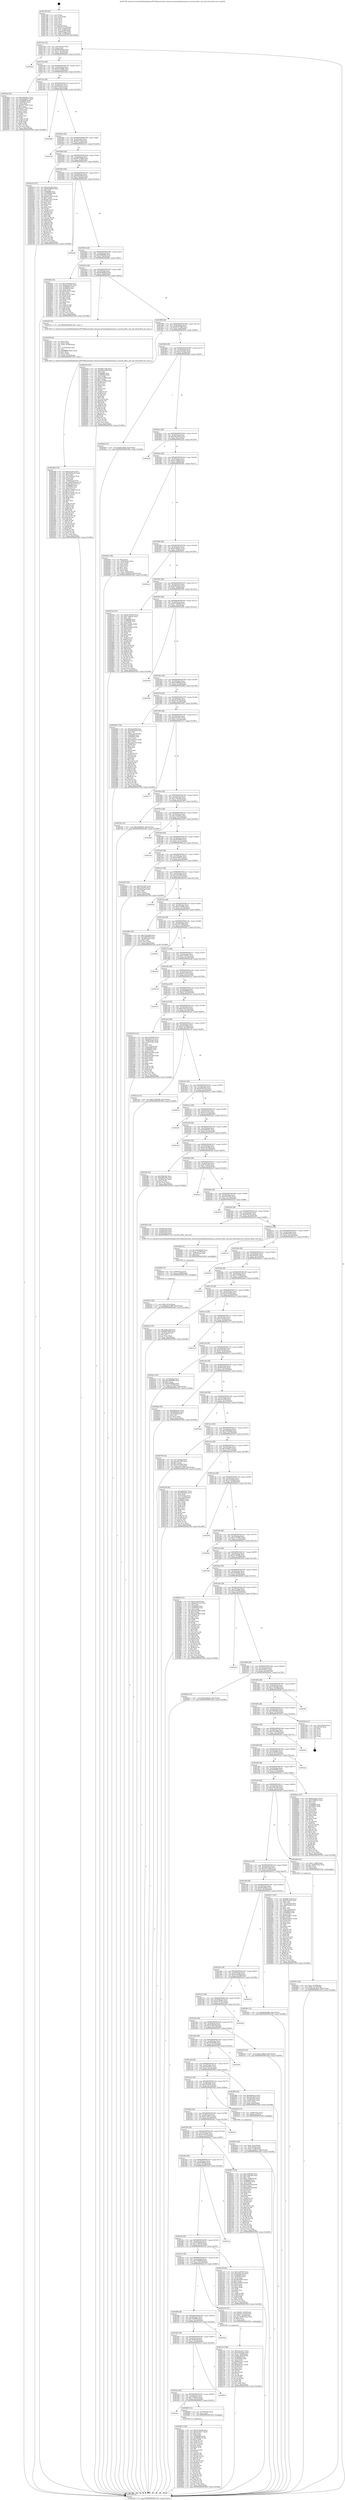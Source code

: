 digraph "0x401780" {
  label = "0x401780 (/mnt/c/Users/mathe/Desktop/tcc/POCII/binaries/extr_linuxsecurityintegrityimaima.h_security_filter_rule_init_Final-ollvm.out::main(0))"
  labelloc = "t"
  node[shape=record]

  Entry [label="",width=0.3,height=0.3,shape=circle,fillcolor=black,style=filled]
  "0x4017b2" [label="{
     0x4017b2 [32]\l
     | [instrs]\l
     &nbsp;&nbsp;0x4017b2 \<+6\>: mov -0xbc(%rbp),%eax\l
     &nbsp;&nbsp;0x4017b8 \<+2\>: mov %eax,%ecx\l
     &nbsp;&nbsp;0x4017ba \<+6\>: sub $0x80ba4022,%ecx\l
     &nbsp;&nbsp;0x4017c0 \<+6\>: mov %eax,-0xc0(%rbp)\l
     &nbsp;&nbsp;0x4017c6 \<+6\>: mov %ecx,-0xc4(%rbp)\l
     &nbsp;&nbsp;0x4017cc \<+6\>: je 0000000000402bb2 \<main+0x1432\>\l
  }"]
  "0x402bb2" [label="{
     0x402bb2\l
  }", style=dashed]
  "0x4017d2" [label="{
     0x4017d2 [28]\l
     | [instrs]\l
     &nbsp;&nbsp;0x4017d2 \<+5\>: jmp 00000000004017d7 \<main+0x57\>\l
     &nbsp;&nbsp;0x4017d7 \<+6\>: mov -0xc0(%rbp),%eax\l
     &nbsp;&nbsp;0x4017dd \<+5\>: sub $0x824c6d8b,%eax\l
     &nbsp;&nbsp;0x4017e2 \<+6\>: mov %eax,-0xc8(%rbp)\l
     &nbsp;&nbsp;0x4017e8 \<+6\>: je 00000000004030ab \<main+0x192b\>\l
  }"]
  Exit [label="",width=0.3,height=0.3,shape=circle,fillcolor=black,style=filled,peripheries=2]
  "0x4030ab" [label="{
     0x4030ab [91]\l
     | [instrs]\l
     &nbsp;&nbsp;0x4030ab \<+5\>: mov $0xeb8d50a7,%eax\l
     &nbsp;&nbsp;0x4030b0 \<+5\>: mov $0x1b9ddf13,%ecx\l
     &nbsp;&nbsp;0x4030b5 \<+7\>: mov 0x406060,%edx\l
     &nbsp;&nbsp;0x4030bc \<+7\>: mov 0x406064,%esi\l
     &nbsp;&nbsp;0x4030c3 \<+2\>: mov %edx,%edi\l
     &nbsp;&nbsp;0x4030c5 \<+6\>: sub $0x94773935,%edi\l
     &nbsp;&nbsp;0x4030cb \<+3\>: sub $0x1,%edi\l
     &nbsp;&nbsp;0x4030ce \<+6\>: add $0x94773935,%edi\l
     &nbsp;&nbsp;0x4030d4 \<+3\>: imul %edi,%edx\l
     &nbsp;&nbsp;0x4030d7 \<+3\>: and $0x1,%edx\l
     &nbsp;&nbsp;0x4030da \<+3\>: cmp $0x0,%edx\l
     &nbsp;&nbsp;0x4030dd \<+4\>: sete %r8b\l
     &nbsp;&nbsp;0x4030e1 \<+3\>: cmp $0xa,%esi\l
     &nbsp;&nbsp;0x4030e4 \<+4\>: setl %r9b\l
     &nbsp;&nbsp;0x4030e8 \<+3\>: mov %r8b,%r10b\l
     &nbsp;&nbsp;0x4030eb \<+3\>: and %r9b,%r10b\l
     &nbsp;&nbsp;0x4030ee \<+3\>: xor %r9b,%r8b\l
     &nbsp;&nbsp;0x4030f1 \<+3\>: or %r8b,%r10b\l
     &nbsp;&nbsp;0x4030f4 \<+4\>: test $0x1,%r10b\l
     &nbsp;&nbsp;0x4030f8 \<+3\>: cmovne %ecx,%eax\l
     &nbsp;&nbsp;0x4030fb \<+6\>: mov %eax,-0xbc(%rbp)\l
     &nbsp;&nbsp;0x403101 \<+5\>: jmp 000000000040330d \<main+0x1b8d\>\l
  }"]
  "0x4017ee" [label="{
     0x4017ee [28]\l
     | [instrs]\l
     &nbsp;&nbsp;0x4017ee \<+5\>: jmp 00000000004017f3 \<main+0x73\>\l
     &nbsp;&nbsp;0x4017f3 \<+6\>: mov -0xc0(%rbp),%eax\l
     &nbsp;&nbsp;0x4017f9 \<+5\>: sub $0x835faaac,%eax\l
     &nbsp;&nbsp;0x4017fe \<+6\>: mov %eax,-0xcc(%rbp)\l
     &nbsp;&nbsp;0x401804 \<+6\>: je 0000000000402d6b \<main+0x15eb\>\l
  }"]
  "0x402851" [label="{
     0x402851 [145]\l
     | [instrs]\l
     &nbsp;&nbsp;0x402851 \<+5\>: mov $0xb77b0e96,%ecx\l
     &nbsp;&nbsp;0x402856 \<+5\>: mov $0x2db3fe17,%edx\l
     &nbsp;&nbsp;0x40285b \<+3\>: mov $0x1,%sil\l
     &nbsp;&nbsp;0x40285e \<+3\>: xor %r8d,%r8d\l
     &nbsp;&nbsp;0x402861 \<+8\>: mov 0x406060,%r9d\l
     &nbsp;&nbsp;0x402869 \<+8\>: mov 0x406064,%r10d\l
     &nbsp;&nbsp;0x402871 \<+4\>: sub $0x1,%r8d\l
     &nbsp;&nbsp;0x402875 \<+3\>: mov %r9d,%r11d\l
     &nbsp;&nbsp;0x402878 \<+3\>: add %r8d,%r11d\l
     &nbsp;&nbsp;0x40287b \<+4\>: imul %r11d,%r9d\l
     &nbsp;&nbsp;0x40287f \<+4\>: and $0x1,%r9d\l
     &nbsp;&nbsp;0x402883 \<+4\>: cmp $0x0,%r9d\l
     &nbsp;&nbsp;0x402887 \<+3\>: sete %bl\l
     &nbsp;&nbsp;0x40288a \<+4\>: cmp $0xa,%r10d\l
     &nbsp;&nbsp;0x40288e \<+4\>: setl %r14b\l
     &nbsp;&nbsp;0x402892 \<+3\>: mov %bl,%r15b\l
     &nbsp;&nbsp;0x402895 \<+4\>: xor $0xff,%r15b\l
     &nbsp;&nbsp;0x402899 \<+3\>: mov %r14b,%r12b\l
     &nbsp;&nbsp;0x40289c \<+4\>: xor $0xff,%r12b\l
     &nbsp;&nbsp;0x4028a0 \<+4\>: xor $0x1,%sil\l
     &nbsp;&nbsp;0x4028a4 \<+3\>: mov %r15b,%r13b\l
     &nbsp;&nbsp;0x4028a7 \<+4\>: and $0xff,%r13b\l
     &nbsp;&nbsp;0x4028ab \<+3\>: and %sil,%bl\l
     &nbsp;&nbsp;0x4028ae \<+3\>: mov %r12b,%al\l
     &nbsp;&nbsp;0x4028b1 \<+2\>: and $0xff,%al\l
     &nbsp;&nbsp;0x4028b3 \<+3\>: and %sil,%r14b\l
     &nbsp;&nbsp;0x4028b6 \<+3\>: or %bl,%r13b\l
     &nbsp;&nbsp;0x4028b9 \<+3\>: or %r14b,%al\l
     &nbsp;&nbsp;0x4028bc \<+3\>: xor %al,%r13b\l
     &nbsp;&nbsp;0x4028bf \<+3\>: or %r12b,%r15b\l
     &nbsp;&nbsp;0x4028c2 \<+4\>: xor $0xff,%r15b\l
     &nbsp;&nbsp;0x4028c6 \<+4\>: or $0x1,%sil\l
     &nbsp;&nbsp;0x4028ca \<+3\>: and %sil,%r15b\l
     &nbsp;&nbsp;0x4028cd \<+3\>: or %r15b,%r13b\l
     &nbsp;&nbsp;0x4028d0 \<+4\>: test $0x1,%r13b\l
     &nbsp;&nbsp;0x4028d4 \<+3\>: cmovne %edx,%ecx\l
     &nbsp;&nbsp;0x4028d7 \<+6\>: mov %ecx,-0xbc(%rbp)\l
     &nbsp;&nbsp;0x4028dd \<+5\>: jmp 000000000040330d \<main+0x1b8d\>\l
  }"]
  "0x402d6b" [label="{
     0x402d6b\l
  }", style=dashed]
  "0x40180a" [label="{
     0x40180a [28]\l
     | [instrs]\l
     &nbsp;&nbsp;0x40180a \<+5\>: jmp 000000000040180f \<main+0x8f\>\l
     &nbsp;&nbsp;0x40180f \<+6\>: mov -0xc0(%rbp),%eax\l
     &nbsp;&nbsp;0x401815 \<+5\>: sub $0x8f4c7cb6,%eax\l
     &nbsp;&nbsp;0x40181a \<+6\>: mov %eax,-0xd0(%rbp)\l
     &nbsp;&nbsp;0x401820 \<+6\>: je 000000000040321d \<main+0x1a9d\>\l
  }"]
  "0x401fea" [label="{
     0x401fea\l
  }", style=dashed]
  "0x40321d" [label="{
     0x40321d\l
  }", style=dashed]
  "0x401826" [label="{
     0x401826 [28]\l
     | [instrs]\l
     &nbsp;&nbsp;0x401826 \<+5\>: jmp 000000000040182b \<main+0xab\>\l
     &nbsp;&nbsp;0x40182b \<+6\>: mov -0xc0(%rbp),%eax\l
     &nbsp;&nbsp;0x401831 \<+5\>: sub $0x90675b80,%eax\l
     &nbsp;&nbsp;0x401836 \<+6\>: mov %eax,-0xd4(%rbp)\l
     &nbsp;&nbsp;0x40183c \<+6\>: je 00000000004022c0 \<main+0xb40\>\l
  }"]
  "0x402845" [label="{
     0x402845 [12]\l
     | [instrs]\l
     &nbsp;&nbsp;0x402845 \<+4\>: mov -0x70(%rbp),%rax\l
     &nbsp;&nbsp;0x402849 \<+3\>: mov %rax,%rdi\l
     &nbsp;&nbsp;0x40284c \<+5\>: call 0000000000401030 \<free@plt\>\l
     | [calls]\l
     &nbsp;&nbsp;0x401030 \{1\} (unknown)\l
  }"]
  "0x4022c0" [label="{
     0x4022c0 [147]\l
     | [instrs]\l
     &nbsp;&nbsp;0x4022c0 \<+5\>: mov $0x3e3c20a,%eax\l
     &nbsp;&nbsp;0x4022c5 \<+5\>: mov $0x9b5d68c8,%ecx\l
     &nbsp;&nbsp;0x4022ca \<+2\>: mov $0x1,%dl\l
     &nbsp;&nbsp;0x4022cc \<+7\>: mov 0x406060,%esi\l
     &nbsp;&nbsp;0x4022d3 \<+7\>: mov 0x406064,%edi\l
     &nbsp;&nbsp;0x4022da \<+3\>: mov %esi,%r8d\l
     &nbsp;&nbsp;0x4022dd \<+7\>: add $0xeb7cfa12,%r8d\l
     &nbsp;&nbsp;0x4022e4 \<+4\>: sub $0x1,%r8d\l
     &nbsp;&nbsp;0x4022e8 \<+7\>: sub $0xeb7cfa12,%r8d\l
     &nbsp;&nbsp;0x4022ef \<+4\>: imul %r8d,%esi\l
     &nbsp;&nbsp;0x4022f3 \<+3\>: and $0x1,%esi\l
     &nbsp;&nbsp;0x4022f6 \<+3\>: cmp $0x0,%esi\l
     &nbsp;&nbsp;0x4022f9 \<+4\>: sete %r9b\l
     &nbsp;&nbsp;0x4022fd \<+3\>: cmp $0xa,%edi\l
     &nbsp;&nbsp;0x402300 \<+4\>: setl %r10b\l
     &nbsp;&nbsp;0x402304 \<+3\>: mov %r9b,%r11b\l
     &nbsp;&nbsp;0x402307 \<+4\>: xor $0xff,%r11b\l
     &nbsp;&nbsp;0x40230b \<+3\>: mov %r10b,%bl\l
     &nbsp;&nbsp;0x40230e \<+3\>: xor $0xff,%bl\l
     &nbsp;&nbsp;0x402311 \<+3\>: xor $0x1,%dl\l
     &nbsp;&nbsp;0x402314 \<+3\>: mov %r11b,%r14b\l
     &nbsp;&nbsp;0x402317 \<+4\>: and $0xff,%r14b\l
     &nbsp;&nbsp;0x40231b \<+3\>: and %dl,%r9b\l
     &nbsp;&nbsp;0x40231e \<+3\>: mov %bl,%r15b\l
     &nbsp;&nbsp;0x402321 \<+4\>: and $0xff,%r15b\l
     &nbsp;&nbsp;0x402325 \<+3\>: and %dl,%r10b\l
     &nbsp;&nbsp;0x402328 \<+3\>: or %r9b,%r14b\l
     &nbsp;&nbsp;0x40232b \<+3\>: or %r10b,%r15b\l
     &nbsp;&nbsp;0x40232e \<+3\>: xor %r15b,%r14b\l
     &nbsp;&nbsp;0x402331 \<+3\>: or %bl,%r11b\l
     &nbsp;&nbsp;0x402334 \<+4\>: xor $0xff,%r11b\l
     &nbsp;&nbsp;0x402338 \<+3\>: or $0x1,%dl\l
     &nbsp;&nbsp;0x40233b \<+3\>: and %dl,%r11b\l
     &nbsp;&nbsp;0x40233e \<+3\>: or %r11b,%r14b\l
     &nbsp;&nbsp;0x402341 \<+4\>: test $0x1,%r14b\l
     &nbsp;&nbsp;0x402345 \<+3\>: cmovne %ecx,%eax\l
     &nbsp;&nbsp;0x402348 \<+6\>: mov %eax,-0xbc(%rbp)\l
     &nbsp;&nbsp;0x40234e \<+5\>: jmp 000000000040330d \<main+0x1b8d\>\l
  }"]
  "0x401842" [label="{
     0x401842 [28]\l
     | [instrs]\l
     &nbsp;&nbsp;0x401842 \<+5\>: jmp 0000000000401847 \<main+0xc7\>\l
     &nbsp;&nbsp;0x401847 \<+6\>: mov -0xc0(%rbp),%eax\l
     &nbsp;&nbsp;0x40184d \<+5\>: sub $0x93922819,%eax\l
     &nbsp;&nbsp;0x401852 \<+6\>: mov %eax,-0xd8(%rbp)\l
     &nbsp;&nbsp;0x401858 \<+6\>: je 0000000000402e4b \<main+0x16cb\>\l
  }"]
  "0x401fce" [label="{
     0x401fce [28]\l
     | [instrs]\l
     &nbsp;&nbsp;0x401fce \<+5\>: jmp 0000000000401fd3 \<main+0x853\>\l
     &nbsp;&nbsp;0x401fd3 \<+6\>: mov -0xc0(%rbp),%eax\l
     &nbsp;&nbsp;0x401fd9 \<+5\>: sub $0x776f4a4c,%eax\l
     &nbsp;&nbsp;0x401fde \<+6\>: mov %eax,-0x1ec(%rbp)\l
     &nbsp;&nbsp;0x401fe4 \<+6\>: je 0000000000402845 \<main+0x10c5\>\l
  }"]
  "0x402e4b" [label="{
     0x402e4b\l
  }", style=dashed]
  "0x40185e" [label="{
     0x40185e [28]\l
     | [instrs]\l
     &nbsp;&nbsp;0x40185e \<+5\>: jmp 0000000000401863 \<main+0xe3\>\l
     &nbsp;&nbsp;0x401863 \<+6\>: mov -0xc0(%rbp),%eax\l
     &nbsp;&nbsp;0x401869 \<+5\>: sub $0x99fd8b6b,%eax\l
     &nbsp;&nbsp;0x40186e \<+6\>: mov %eax,-0xdc(%rbp)\l
     &nbsp;&nbsp;0x401874 \<+6\>: je 000000000040268c \<main+0xf0c\>\l
  }"]
  "0x4029c0" [label="{
     0x4029c0\l
  }", style=dashed]
  "0x40268c" [label="{
     0x40268c [91]\l
     | [instrs]\l
     &nbsp;&nbsp;0x40268c \<+5\>: mov $0x3a5f658a,%eax\l
     &nbsp;&nbsp;0x402691 \<+5\>: mov $0x6aee3676,%ecx\l
     &nbsp;&nbsp;0x402696 \<+7\>: mov 0x406060,%edx\l
     &nbsp;&nbsp;0x40269d \<+7\>: mov 0x406064,%esi\l
     &nbsp;&nbsp;0x4026a4 \<+2\>: mov %edx,%edi\l
     &nbsp;&nbsp;0x4026a6 \<+6\>: add $0x5a5d7a7,%edi\l
     &nbsp;&nbsp;0x4026ac \<+3\>: sub $0x1,%edi\l
     &nbsp;&nbsp;0x4026af \<+6\>: sub $0x5a5d7a7,%edi\l
     &nbsp;&nbsp;0x4026b5 \<+3\>: imul %edi,%edx\l
     &nbsp;&nbsp;0x4026b8 \<+3\>: and $0x1,%edx\l
     &nbsp;&nbsp;0x4026bb \<+3\>: cmp $0x0,%edx\l
     &nbsp;&nbsp;0x4026be \<+4\>: sete %r8b\l
     &nbsp;&nbsp;0x4026c2 \<+3\>: cmp $0xa,%esi\l
     &nbsp;&nbsp;0x4026c5 \<+4\>: setl %r9b\l
     &nbsp;&nbsp;0x4026c9 \<+3\>: mov %r8b,%r10b\l
     &nbsp;&nbsp;0x4026cc \<+3\>: and %r9b,%r10b\l
     &nbsp;&nbsp;0x4026cf \<+3\>: xor %r9b,%r8b\l
     &nbsp;&nbsp;0x4026d2 \<+3\>: or %r8b,%r10b\l
     &nbsp;&nbsp;0x4026d5 \<+4\>: test $0x1,%r10b\l
     &nbsp;&nbsp;0x4026d9 \<+3\>: cmovne %ecx,%eax\l
     &nbsp;&nbsp;0x4026dc \<+6\>: mov %eax,-0xbc(%rbp)\l
     &nbsp;&nbsp;0x4026e2 \<+5\>: jmp 000000000040330d \<main+0x1b8d\>\l
  }"]
  "0x40187a" [label="{
     0x40187a [28]\l
     | [instrs]\l
     &nbsp;&nbsp;0x40187a \<+5\>: jmp 000000000040187f \<main+0xff\>\l
     &nbsp;&nbsp;0x40187f \<+6\>: mov -0xc0(%rbp),%eax\l
     &nbsp;&nbsp;0x401885 \<+5\>: sub $0x9b5d68c8,%eax\l
     &nbsp;&nbsp;0x40188a \<+6\>: mov %eax,-0xe0(%rbp)\l
     &nbsp;&nbsp;0x401890 \<+6\>: je 0000000000402353 \<main+0xbd3\>\l
  }"]
  "0x401fb2" [label="{
     0x401fb2 [28]\l
     | [instrs]\l
     &nbsp;&nbsp;0x401fb2 \<+5\>: jmp 0000000000401fb7 \<main+0x837\>\l
     &nbsp;&nbsp;0x401fb7 \<+6\>: mov -0xc0(%rbp),%eax\l
     &nbsp;&nbsp;0x401fbd \<+5\>: sub $0x7648aaef,%eax\l
     &nbsp;&nbsp;0x401fc2 \<+6\>: mov %eax,-0x1e8(%rbp)\l
     &nbsp;&nbsp;0x401fc8 \<+6\>: je 00000000004029c0 \<main+0x1240\>\l
  }"]
  "0x402353" [label="{
     0x402353 [5]\l
     | [instrs]\l
     &nbsp;&nbsp;0x402353 \<+5\>: call 0000000000401160 \<next_i\>\l
     | [calls]\l
     &nbsp;&nbsp;0x401160 \{1\} (/mnt/c/Users/mathe/Desktop/tcc/POCII/binaries/extr_linuxsecurityintegrityimaima.h_security_filter_rule_init_Final-ollvm.out::next_i)\l
  }"]
  "0x401896" [label="{
     0x401896 [28]\l
     | [instrs]\l
     &nbsp;&nbsp;0x401896 \<+5\>: jmp 000000000040189b \<main+0x11b\>\l
     &nbsp;&nbsp;0x40189b \<+6\>: mov -0xc0(%rbp),%eax\l
     &nbsp;&nbsp;0x4018a1 \<+5\>: sub $0x9b727286,%eax\l
     &nbsp;&nbsp;0x4018a6 \<+6\>: mov %eax,-0xe4(%rbp)\l
     &nbsp;&nbsp;0x4018ac \<+6\>: je 0000000000402534 \<main+0xdb4\>\l
  }"]
  "0x40325d" [label="{
     0x40325d\l
  }", style=dashed]
  "0x402534" [label="{
     0x402534 [147]\l
     | [instrs]\l
     &nbsp;&nbsp;0x402534 \<+5\>: mov $0x8f4c7cb6,%eax\l
     &nbsp;&nbsp;0x402539 \<+5\>: mov $0x4061a400,%ecx\l
     &nbsp;&nbsp;0x40253e \<+2\>: mov $0x1,%dl\l
     &nbsp;&nbsp;0x402540 \<+7\>: mov 0x406060,%esi\l
     &nbsp;&nbsp;0x402547 \<+7\>: mov 0x406064,%edi\l
     &nbsp;&nbsp;0x40254e \<+3\>: mov %esi,%r8d\l
     &nbsp;&nbsp;0x402551 \<+7\>: sub $0xae3c998f,%r8d\l
     &nbsp;&nbsp;0x402558 \<+4\>: sub $0x1,%r8d\l
     &nbsp;&nbsp;0x40255c \<+7\>: add $0xae3c998f,%r8d\l
     &nbsp;&nbsp;0x402563 \<+4\>: imul %r8d,%esi\l
     &nbsp;&nbsp;0x402567 \<+3\>: and $0x1,%esi\l
     &nbsp;&nbsp;0x40256a \<+3\>: cmp $0x0,%esi\l
     &nbsp;&nbsp;0x40256d \<+4\>: sete %r9b\l
     &nbsp;&nbsp;0x402571 \<+3\>: cmp $0xa,%edi\l
     &nbsp;&nbsp;0x402574 \<+4\>: setl %r10b\l
     &nbsp;&nbsp;0x402578 \<+3\>: mov %r9b,%r11b\l
     &nbsp;&nbsp;0x40257b \<+4\>: xor $0xff,%r11b\l
     &nbsp;&nbsp;0x40257f \<+3\>: mov %r10b,%bl\l
     &nbsp;&nbsp;0x402582 \<+3\>: xor $0xff,%bl\l
     &nbsp;&nbsp;0x402585 \<+3\>: xor $0x1,%dl\l
     &nbsp;&nbsp;0x402588 \<+3\>: mov %r11b,%r14b\l
     &nbsp;&nbsp;0x40258b \<+4\>: and $0xff,%r14b\l
     &nbsp;&nbsp;0x40258f \<+3\>: and %dl,%r9b\l
     &nbsp;&nbsp;0x402592 \<+3\>: mov %bl,%r15b\l
     &nbsp;&nbsp;0x402595 \<+4\>: and $0xff,%r15b\l
     &nbsp;&nbsp;0x402599 \<+3\>: and %dl,%r10b\l
     &nbsp;&nbsp;0x40259c \<+3\>: or %r9b,%r14b\l
     &nbsp;&nbsp;0x40259f \<+3\>: or %r10b,%r15b\l
     &nbsp;&nbsp;0x4025a2 \<+3\>: xor %r15b,%r14b\l
     &nbsp;&nbsp;0x4025a5 \<+3\>: or %bl,%r11b\l
     &nbsp;&nbsp;0x4025a8 \<+4\>: xor $0xff,%r11b\l
     &nbsp;&nbsp;0x4025ac \<+3\>: or $0x1,%dl\l
     &nbsp;&nbsp;0x4025af \<+3\>: and %dl,%r11b\l
     &nbsp;&nbsp;0x4025b2 \<+3\>: or %r11b,%r14b\l
     &nbsp;&nbsp;0x4025b5 \<+4\>: test $0x1,%r14b\l
     &nbsp;&nbsp;0x4025b9 \<+3\>: cmovne %ecx,%eax\l
     &nbsp;&nbsp;0x4025bc \<+6\>: mov %eax,-0xbc(%rbp)\l
     &nbsp;&nbsp;0x4025c2 \<+5\>: jmp 000000000040330d \<main+0x1b8d\>\l
  }"]
  "0x4018b2" [label="{
     0x4018b2 [28]\l
     | [instrs]\l
     &nbsp;&nbsp;0x4018b2 \<+5\>: jmp 00000000004018b7 \<main+0x137\>\l
     &nbsp;&nbsp;0x4018b7 \<+6\>: mov -0xc0(%rbp),%eax\l
     &nbsp;&nbsp;0x4018bd \<+5\>: sub $0xa2f7e8a5,%eax\l
     &nbsp;&nbsp;0x4018c2 \<+6\>: mov %eax,-0xe8(%rbp)\l
     &nbsp;&nbsp;0x4018c8 \<+6\>: je 00000000004024b4 \<main+0xd34\>\l
  }"]
  "0x40251e" [label="{
     0x40251e [22]\l
     | [instrs]\l
     &nbsp;&nbsp;0x40251e \<+7\>: movl $0x0,-0x7c(%rbp)\l
     &nbsp;&nbsp;0x402525 \<+10\>: movl $0x9b727286,-0xbc(%rbp)\l
     &nbsp;&nbsp;0x40252f \<+5\>: jmp 000000000040330d \<main+0x1b8d\>\l
  }"]
  "0x4024b4" [label="{
     0x4024b4 [15]\l
     | [instrs]\l
     &nbsp;&nbsp;0x4024b4 \<+10\>: movl $0x8150a2f,-0xbc(%rbp)\l
     &nbsp;&nbsp;0x4024be \<+5\>: jmp 000000000040330d \<main+0x1b8d\>\l
  }"]
  "0x4018ce" [label="{
     0x4018ce [28]\l
     | [instrs]\l
     &nbsp;&nbsp;0x4018ce \<+5\>: jmp 00000000004018d3 \<main+0x153\>\l
     &nbsp;&nbsp;0x4018d3 \<+6\>: mov -0xc0(%rbp),%eax\l
     &nbsp;&nbsp;0x4018d9 \<+5\>: sub $0xa86eeb54,%eax\l
     &nbsp;&nbsp;0x4018de \<+6\>: mov %eax,-0xec(%rbp)\l
     &nbsp;&nbsp;0x4018e4 \<+6\>: je 0000000000402aa0 \<main+0x1320\>\l
  }"]
  "0x40250f" [label="{
     0x40250f [15]\l
     | [instrs]\l
     &nbsp;&nbsp;0x40250f \<+4\>: mov -0x60(%rbp),%rdi\l
     &nbsp;&nbsp;0x402513 \<+6\>: mov %eax,-0x1f8(%rbp)\l
     &nbsp;&nbsp;0x402519 \<+5\>: call 0000000000401030 \<free@plt\>\l
     | [calls]\l
     &nbsp;&nbsp;0x401030 \{1\} (unknown)\l
  }"]
  "0x402aa0" [label="{
     0x402aa0\l
  }", style=dashed]
  "0x4018ea" [label="{
     0x4018ea [28]\l
     | [instrs]\l
     &nbsp;&nbsp;0x4018ea \<+5\>: jmp 00000000004018ef \<main+0x16f\>\l
     &nbsp;&nbsp;0x4018ef \<+6\>: mov -0xc0(%rbp),%eax\l
     &nbsp;&nbsp;0x4018f5 \<+5\>: sub $0xb1e3f8a8,%eax\l
     &nbsp;&nbsp;0x4018fa \<+6\>: mov %eax,-0xf0(%rbp)\l
     &nbsp;&nbsp;0x401900 \<+6\>: je 0000000000402441 \<main+0xcc1\>\l
  }"]
  "0x4024f8" [label="{
     0x4024f8 [23]\l
     | [instrs]\l
     &nbsp;&nbsp;0x4024f8 \<+10\>: movabs $0x4040d6,%rdi\l
     &nbsp;&nbsp;0x402502 \<+3\>: mov %eax,-0x78(%rbp)\l
     &nbsp;&nbsp;0x402505 \<+3\>: mov -0x78(%rbp),%esi\l
     &nbsp;&nbsp;0x402508 \<+2\>: mov $0x0,%al\l
     &nbsp;&nbsp;0x40250a \<+5\>: call 0000000000401040 \<printf@plt\>\l
     | [calls]\l
     &nbsp;&nbsp;0x401040 \{1\} (unknown)\l
  }"]
  "0x402441" [label="{
     0x402441 [36]\l
     | [instrs]\l
     &nbsp;&nbsp;0x402441 \<+2\>: xor %eax,%eax\l
     &nbsp;&nbsp;0x402443 \<+3\>: mov -0x64(%rbp),%ecx\l
     &nbsp;&nbsp;0x402446 \<+2\>: mov %eax,%edx\l
     &nbsp;&nbsp;0x402448 \<+2\>: sub %ecx,%edx\l
     &nbsp;&nbsp;0x40244a \<+2\>: mov %eax,%ecx\l
     &nbsp;&nbsp;0x40244c \<+3\>: sub $0x1,%ecx\l
     &nbsp;&nbsp;0x40244f \<+2\>: add %ecx,%edx\l
     &nbsp;&nbsp;0x402451 \<+2\>: sub %edx,%eax\l
     &nbsp;&nbsp;0x402453 \<+3\>: mov %eax,-0x64(%rbp)\l
     &nbsp;&nbsp;0x402456 \<+10\>: movl $0x714d0c99,-0xbc(%rbp)\l
     &nbsp;&nbsp;0x402460 \<+5\>: jmp 000000000040330d \<main+0x1b8d\>\l
  }"]
  "0x401906" [label="{
     0x401906 [28]\l
     | [instrs]\l
     &nbsp;&nbsp;0x401906 \<+5\>: jmp 000000000040190b \<main+0x18b\>\l
     &nbsp;&nbsp;0x40190b \<+6\>: mov -0xc0(%rbp),%eax\l
     &nbsp;&nbsp;0x401911 \<+5\>: sub $0xb23902ec,%eax\l
     &nbsp;&nbsp;0x401916 \<+6\>: mov %eax,-0xf4(%rbp)\l
     &nbsp;&nbsp;0x40191c \<+6\>: je 0000000000402be3 \<main+0x1463\>\l
  }"]
  "0x40247c" [label="{
     0x40247c [26]\l
     | [instrs]\l
     &nbsp;&nbsp;0x40247c \<+4\>: mov %rax,-0x70(%rbp)\l
     &nbsp;&nbsp;0x402480 \<+7\>: movl $0x0,-0x74(%rbp)\l
     &nbsp;&nbsp;0x402487 \<+10\>: movl $0x5dec94e1,-0xbc(%rbp)\l
     &nbsp;&nbsp;0x402491 \<+5\>: jmp 000000000040330d \<main+0x1b8d\>\l
  }"]
  "0x402be3" [label="{
     0x402be3\l
  }", style=dashed]
  "0x401922" [label="{
     0x401922 [28]\l
     | [instrs]\l
     &nbsp;&nbsp;0x401922 \<+5\>: jmp 0000000000401927 \<main+0x1a7\>\l
     &nbsp;&nbsp;0x401927 \<+6\>: mov -0xc0(%rbp),%eax\l
     &nbsp;&nbsp;0x40192d \<+5\>: sub $0xb69a5cd1,%eax\l
     &nbsp;&nbsp;0x401932 \<+6\>: mov %eax,-0xf8(%rbp)\l
     &nbsp;&nbsp;0x401938 \<+6\>: je 00000000004027b2 \<main+0x1032\>\l
  }"]
  "0x402384" [label="{
     0x402384 [174]\l
     | [instrs]\l
     &nbsp;&nbsp;0x402384 \<+5\>: mov $0x3e3c20a,%ecx\l
     &nbsp;&nbsp;0x402389 \<+5\>: mov $0x55d0dc38,%edx\l
     &nbsp;&nbsp;0x40238e \<+3\>: mov $0x1,%dil\l
     &nbsp;&nbsp;0x402391 \<+6\>: mov -0x1f4(%rbp),%esi\l
     &nbsp;&nbsp;0x402397 \<+3\>: imul %eax,%esi\l
     &nbsp;&nbsp;0x40239a \<+3\>: mov %sil,%r8b\l
     &nbsp;&nbsp;0x40239d \<+4\>: mov -0x60(%rbp),%r9\l
     &nbsp;&nbsp;0x4023a1 \<+4\>: movslq -0x64(%rbp),%r10\l
     &nbsp;&nbsp;0x4023a5 \<+4\>: mov %r8b,(%r9,%r10,1)\l
     &nbsp;&nbsp;0x4023a9 \<+7\>: mov 0x406060,%eax\l
     &nbsp;&nbsp;0x4023b0 \<+7\>: mov 0x406064,%esi\l
     &nbsp;&nbsp;0x4023b7 \<+3\>: mov %eax,%r11d\l
     &nbsp;&nbsp;0x4023ba \<+7\>: sub $0x4c7c8d9a,%r11d\l
     &nbsp;&nbsp;0x4023c1 \<+4\>: sub $0x1,%r11d\l
     &nbsp;&nbsp;0x4023c5 \<+7\>: add $0x4c7c8d9a,%r11d\l
     &nbsp;&nbsp;0x4023cc \<+4\>: imul %r11d,%eax\l
     &nbsp;&nbsp;0x4023d0 \<+3\>: and $0x1,%eax\l
     &nbsp;&nbsp;0x4023d3 \<+3\>: cmp $0x0,%eax\l
     &nbsp;&nbsp;0x4023d6 \<+4\>: sete %r8b\l
     &nbsp;&nbsp;0x4023da \<+3\>: cmp $0xa,%esi\l
     &nbsp;&nbsp;0x4023dd \<+3\>: setl %bl\l
     &nbsp;&nbsp;0x4023e0 \<+3\>: mov %r8b,%r14b\l
     &nbsp;&nbsp;0x4023e3 \<+4\>: xor $0xff,%r14b\l
     &nbsp;&nbsp;0x4023e7 \<+3\>: mov %bl,%r15b\l
     &nbsp;&nbsp;0x4023ea \<+4\>: xor $0xff,%r15b\l
     &nbsp;&nbsp;0x4023ee \<+4\>: xor $0x0,%dil\l
     &nbsp;&nbsp;0x4023f2 \<+3\>: mov %r14b,%r12b\l
     &nbsp;&nbsp;0x4023f5 \<+4\>: and $0x0,%r12b\l
     &nbsp;&nbsp;0x4023f9 \<+3\>: and %dil,%r8b\l
     &nbsp;&nbsp;0x4023fc \<+3\>: mov %r15b,%r13b\l
     &nbsp;&nbsp;0x4023ff \<+4\>: and $0x0,%r13b\l
     &nbsp;&nbsp;0x402403 \<+3\>: and %dil,%bl\l
     &nbsp;&nbsp;0x402406 \<+3\>: or %r8b,%r12b\l
     &nbsp;&nbsp;0x402409 \<+3\>: or %bl,%r13b\l
     &nbsp;&nbsp;0x40240c \<+3\>: xor %r13b,%r12b\l
     &nbsp;&nbsp;0x40240f \<+3\>: or %r15b,%r14b\l
     &nbsp;&nbsp;0x402412 \<+4\>: xor $0xff,%r14b\l
     &nbsp;&nbsp;0x402416 \<+4\>: or $0x0,%dil\l
     &nbsp;&nbsp;0x40241a \<+3\>: and %dil,%r14b\l
     &nbsp;&nbsp;0x40241d \<+3\>: or %r14b,%r12b\l
     &nbsp;&nbsp;0x402420 \<+4\>: test $0x1,%r12b\l
     &nbsp;&nbsp;0x402424 \<+3\>: cmovne %edx,%ecx\l
     &nbsp;&nbsp;0x402427 \<+6\>: mov %ecx,-0xbc(%rbp)\l
     &nbsp;&nbsp;0x40242d \<+5\>: jmp 000000000040330d \<main+0x1b8d\>\l
  }"]
  "0x4027b2" [label="{
     0x4027b2 [147]\l
     | [instrs]\l
     &nbsp;&nbsp;0x4027b2 \<+5\>: mov $0xb77b0e96,%eax\l
     &nbsp;&nbsp;0x4027b7 \<+5\>: mov $0x776f4a4c,%ecx\l
     &nbsp;&nbsp;0x4027bc \<+2\>: mov $0x1,%dl\l
     &nbsp;&nbsp;0x4027be \<+7\>: mov 0x406060,%esi\l
     &nbsp;&nbsp;0x4027c5 \<+7\>: mov 0x406064,%edi\l
     &nbsp;&nbsp;0x4027cc \<+3\>: mov %esi,%r8d\l
     &nbsp;&nbsp;0x4027cf \<+7\>: add $0xf72cb2be,%r8d\l
     &nbsp;&nbsp;0x4027d6 \<+4\>: sub $0x1,%r8d\l
     &nbsp;&nbsp;0x4027da \<+7\>: sub $0xf72cb2be,%r8d\l
     &nbsp;&nbsp;0x4027e1 \<+4\>: imul %r8d,%esi\l
     &nbsp;&nbsp;0x4027e5 \<+3\>: and $0x1,%esi\l
     &nbsp;&nbsp;0x4027e8 \<+3\>: cmp $0x0,%esi\l
     &nbsp;&nbsp;0x4027eb \<+4\>: sete %r9b\l
     &nbsp;&nbsp;0x4027ef \<+3\>: cmp $0xa,%edi\l
     &nbsp;&nbsp;0x4027f2 \<+4\>: setl %r10b\l
     &nbsp;&nbsp;0x4027f6 \<+3\>: mov %r9b,%r11b\l
     &nbsp;&nbsp;0x4027f9 \<+4\>: xor $0xff,%r11b\l
     &nbsp;&nbsp;0x4027fd \<+3\>: mov %r10b,%bl\l
     &nbsp;&nbsp;0x402800 \<+3\>: xor $0xff,%bl\l
     &nbsp;&nbsp;0x402803 \<+3\>: xor $0x1,%dl\l
     &nbsp;&nbsp;0x402806 \<+3\>: mov %r11b,%r14b\l
     &nbsp;&nbsp;0x402809 \<+4\>: and $0xff,%r14b\l
     &nbsp;&nbsp;0x40280d \<+3\>: and %dl,%r9b\l
     &nbsp;&nbsp;0x402810 \<+3\>: mov %bl,%r15b\l
     &nbsp;&nbsp;0x402813 \<+4\>: and $0xff,%r15b\l
     &nbsp;&nbsp;0x402817 \<+3\>: and %dl,%r10b\l
     &nbsp;&nbsp;0x40281a \<+3\>: or %r9b,%r14b\l
     &nbsp;&nbsp;0x40281d \<+3\>: or %r10b,%r15b\l
     &nbsp;&nbsp;0x402820 \<+3\>: xor %r15b,%r14b\l
     &nbsp;&nbsp;0x402823 \<+3\>: or %bl,%r11b\l
     &nbsp;&nbsp;0x402826 \<+4\>: xor $0xff,%r11b\l
     &nbsp;&nbsp;0x40282a \<+3\>: or $0x1,%dl\l
     &nbsp;&nbsp;0x40282d \<+3\>: and %dl,%r11b\l
     &nbsp;&nbsp;0x402830 \<+3\>: or %r11b,%r14b\l
     &nbsp;&nbsp;0x402833 \<+4\>: test $0x1,%r14b\l
     &nbsp;&nbsp;0x402837 \<+3\>: cmovne %ecx,%eax\l
     &nbsp;&nbsp;0x40283a \<+6\>: mov %eax,-0xbc(%rbp)\l
     &nbsp;&nbsp;0x402840 \<+5\>: jmp 000000000040330d \<main+0x1b8d\>\l
  }"]
  "0x40193e" [label="{
     0x40193e [28]\l
     | [instrs]\l
     &nbsp;&nbsp;0x40193e \<+5\>: jmp 0000000000401943 \<main+0x1c3\>\l
     &nbsp;&nbsp;0x401943 \<+6\>: mov -0xc0(%rbp),%eax\l
     &nbsp;&nbsp;0x401949 \<+5\>: sub $0xb77b0e96,%eax\l
     &nbsp;&nbsp;0x40194e \<+6\>: mov %eax,-0xfc(%rbp)\l
     &nbsp;&nbsp;0x401954 \<+6\>: je 0000000000403242 \<main+0x1ac2\>\l
  }"]
  "0x402358" [label="{
     0x402358 [44]\l
     | [instrs]\l
     &nbsp;&nbsp;0x402358 \<+2\>: xor %ecx,%ecx\l
     &nbsp;&nbsp;0x40235a \<+5\>: mov $0x2,%edx\l
     &nbsp;&nbsp;0x40235f \<+6\>: mov %edx,-0x1f0(%rbp)\l
     &nbsp;&nbsp;0x402365 \<+1\>: cltd\l
     &nbsp;&nbsp;0x402366 \<+6\>: mov -0x1f0(%rbp),%esi\l
     &nbsp;&nbsp;0x40236c \<+2\>: idiv %esi\l
     &nbsp;&nbsp;0x40236e \<+6\>: imul $0xfffffffe,%edx,%edx\l
     &nbsp;&nbsp;0x402374 \<+3\>: sub $0x1,%ecx\l
     &nbsp;&nbsp;0x402377 \<+2\>: sub %ecx,%edx\l
     &nbsp;&nbsp;0x402379 \<+6\>: mov %edx,-0x1f4(%rbp)\l
     &nbsp;&nbsp;0x40237f \<+5\>: call 0000000000401160 \<next_i\>\l
     | [calls]\l
     &nbsp;&nbsp;0x401160 \{1\} (/mnt/c/Users/mathe/Desktop/tcc/POCII/binaries/extr_linuxsecurityintegrityimaima.h_security_filter_rule_init_Final-ollvm.out::next_i)\l
  }"]
  "0x403242" [label="{
     0x403242\l
  }", style=dashed]
  "0x40195a" [label="{
     0x40195a [28]\l
     | [instrs]\l
     &nbsp;&nbsp;0x40195a \<+5\>: jmp 000000000040195f \<main+0x1df\>\l
     &nbsp;&nbsp;0x40195f \<+6\>: mov -0xc0(%rbp),%eax\l
     &nbsp;&nbsp;0x401965 \<+5\>: sub $0xbad009a2,%eax\l
     &nbsp;&nbsp;0x40196a \<+6\>: mov %eax,-0x100(%rbp)\l
     &nbsp;&nbsp;0x401970 \<+6\>: je 0000000000402966 \<main+0x11e6\>\l
  }"]
  "0x40215a" [label="{
     0x40215a [108]\l
     | [instrs]\l
     &nbsp;&nbsp;0x40215a \<+5\>: mov $0xbc412b17,%ecx\l
     &nbsp;&nbsp;0x40215f \<+5\>: mov $0xe4d35d2b,%edx\l
     &nbsp;&nbsp;0x402164 \<+4\>: mov %rax,-0x60(%rbp)\l
     &nbsp;&nbsp;0x402168 \<+7\>: movl $0x0,-0x64(%rbp)\l
     &nbsp;&nbsp;0x40216f \<+7\>: mov 0x406060,%esi\l
     &nbsp;&nbsp;0x402176 \<+8\>: mov 0x406064,%r8d\l
     &nbsp;&nbsp;0x40217e \<+3\>: mov %esi,%r9d\l
     &nbsp;&nbsp;0x402181 \<+7\>: sub $0xf9e43a17,%r9d\l
     &nbsp;&nbsp;0x402188 \<+4\>: sub $0x1,%r9d\l
     &nbsp;&nbsp;0x40218c \<+7\>: add $0xf9e43a17,%r9d\l
     &nbsp;&nbsp;0x402193 \<+4\>: imul %r9d,%esi\l
     &nbsp;&nbsp;0x402197 \<+3\>: and $0x1,%esi\l
     &nbsp;&nbsp;0x40219a \<+3\>: cmp $0x0,%esi\l
     &nbsp;&nbsp;0x40219d \<+4\>: sete %r10b\l
     &nbsp;&nbsp;0x4021a1 \<+4\>: cmp $0xa,%r8d\l
     &nbsp;&nbsp;0x4021a5 \<+4\>: setl %r11b\l
     &nbsp;&nbsp;0x4021a9 \<+3\>: mov %r10b,%bl\l
     &nbsp;&nbsp;0x4021ac \<+3\>: and %r11b,%bl\l
     &nbsp;&nbsp;0x4021af \<+3\>: xor %r11b,%r10b\l
     &nbsp;&nbsp;0x4021b2 \<+3\>: or %r10b,%bl\l
     &nbsp;&nbsp;0x4021b5 \<+3\>: test $0x1,%bl\l
     &nbsp;&nbsp;0x4021b8 \<+3\>: cmovne %edx,%ecx\l
     &nbsp;&nbsp;0x4021bb \<+6\>: mov %ecx,-0xbc(%rbp)\l
     &nbsp;&nbsp;0x4021c1 \<+5\>: jmp 000000000040330d \<main+0x1b8d\>\l
  }"]
  "0x402966" [label="{
     0x402966\l
  }", style=dashed]
  "0x401976" [label="{
     0x401976 [28]\l
     | [instrs]\l
     &nbsp;&nbsp;0x401976 \<+5\>: jmp 000000000040197b \<main+0x1fb\>\l
     &nbsp;&nbsp;0x40197b \<+6\>: mov -0xc0(%rbp),%eax\l
     &nbsp;&nbsp;0x401981 \<+5\>: sub $0xbbc03150,%eax\l
     &nbsp;&nbsp;0x401986 \<+6\>: mov %eax,-0x104(%rbp)\l
     &nbsp;&nbsp;0x40198c \<+6\>: je 0000000000403002 \<main+0x1882\>\l
  }"]
  "0x401f96" [label="{
     0x401f96 [28]\l
     | [instrs]\l
     &nbsp;&nbsp;0x401f96 \<+5\>: jmp 0000000000401f9b \<main+0x81b\>\l
     &nbsp;&nbsp;0x401f9b \<+6\>: mov -0xc0(%rbp),%eax\l
     &nbsp;&nbsp;0x401fa1 \<+5\>: sub $0x72fe099e,%eax\l
     &nbsp;&nbsp;0x401fa6 \<+6\>: mov %eax,-0x1e4(%rbp)\l
     &nbsp;&nbsp;0x401fac \<+6\>: je 000000000040325d \<main+0x1add\>\l
  }"]
  "0x403002" [label="{
     0x403002 [154]\l
     | [instrs]\l
     &nbsp;&nbsp;0x403002 \<+5\>: mov $0xd1ee550,%eax\l
     &nbsp;&nbsp;0x403007 \<+5\>: mov $0x495a9d25,%ecx\l
     &nbsp;&nbsp;0x40300c \<+2\>: mov $0x1,%dl\l
     &nbsp;&nbsp;0x40300e \<+7\>: movl $0x0,-0x3c(%rbp)\l
     &nbsp;&nbsp;0x403015 \<+7\>: mov 0x406060,%esi\l
     &nbsp;&nbsp;0x40301c \<+7\>: mov 0x406064,%edi\l
     &nbsp;&nbsp;0x403023 \<+3\>: mov %esi,%r8d\l
     &nbsp;&nbsp;0x403026 \<+7\>: add $0xaaebe345,%r8d\l
     &nbsp;&nbsp;0x40302d \<+4\>: sub $0x1,%r8d\l
     &nbsp;&nbsp;0x403031 \<+7\>: sub $0xaaebe345,%r8d\l
     &nbsp;&nbsp;0x403038 \<+4\>: imul %r8d,%esi\l
     &nbsp;&nbsp;0x40303c \<+3\>: and $0x1,%esi\l
     &nbsp;&nbsp;0x40303f \<+3\>: cmp $0x0,%esi\l
     &nbsp;&nbsp;0x403042 \<+4\>: sete %r9b\l
     &nbsp;&nbsp;0x403046 \<+3\>: cmp $0xa,%edi\l
     &nbsp;&nbsp;0x403049 \<+4\>: setl %r10b\l
     &nbsp;&nbsp;0x40304d \<+3\>: mov %r9b,%r11b\l
     &nbsp;&nbsp;0x403050 \<+4\>: xor $0xff,%r11b\l
     &nbsp;&nbsp;0x403054 \<+3\>: mov %r10b,%bl\l
     &nbsp;&nbsp;0x403057 \<+3\>: xor $0xff,%bl\l
     &nbsp;&nbsp;0x40305a \<+3\>: xor $0x1,%dl\l
     &nbsp;&nbsp;0x40305d \<+3\>: mov %r11b,%r14b\l
     &nbsp;&nbsp;0x403060 \<+4\>: and $0xff,%r14b\l
     &nbsp;&nbsp;0x403064 \<+3\>: and %dl,%r9b\l
     &nbsp;&nbsp;0x403067 \<+3\>: mov %bl,%r15b\l
     &nbsp;&nbsp;0x40306a \<+4\>: and $0xff,%r15b\l
     &nbsp;&nbsp;0x40306e \<+3\>: and %dl,%r10b\l
     &nbsp;&nbsp;0x403071 \<+3\>: or %r9b,%r14b\l
     &nbsp;&nbsp;0x403074 \<+3\>: or %r10b,%r15b\l
     &nbsp;&nbsp;0x403077 \<+3\>: xor %r15b,%r14b\l
     &nbsp;&nbsp;0x40307a \<+3\>: or %bl,%r11b\l
     &nbsp;&nbsp;0x40307d \<+4\>: xor $0xff,%r11b\l
     &nbsp;&nbsp;0x403081 \<+3\>: or $0x1,%dl\l
     &nbsp;&nbsp;0x403084 \<+3\>: and %dl,%r11b\l
     &nbsp;&nbsp;0x403087 \<+3\>: or %r11b,%r14b\l
     &nbsp;&nbsp;0x40308a \<+4\>: test $0x1,%r14b\l
     &nbsp;&nbsp;0x40308e \<+3\>: cmovne %ecx,%eax\l
     &nbsp;&nbsp;0x403091 \<+6\>: mov %eax,-0xbc(%rbp)\l
     &nbsp;&nbsp;0x403097 \<+5\>: jmp 000000000040330d \<main+0x1b8d\>\l
  }"]
  "0x401992" [label="{
     0x401992 [28]\l
     | [instrs]\l
     &nbsp;&nbsp;0x401992 \<+5\>: jmp 0000000000401997 \<main+0x217\>\l
     &nbsp;&nbsp;0x401997 \<+6\>: mov -0xc0(%rbp),%eax\l
     &nbsp;&nbsp;0x40199d \<+5\>: sub $0xbc412b17,%eax\l
     &nbsp;&nbsp;0x4019a2 \<+6\>: mov %eax,-0x108(%rbp)\l
     &nbsp;&nbsp;0x4019a8 \<+6\>: je 0000000000403177 \<main+0x19f7\>\l
  }"]
  "0x402135" [label="{
     0x402135 [37]\l
     | [instrs]\l
     &nbsp;&nbsp;0x402135 \<+7\>: movl $0x64,-0x50(%rbp)\l
     &nbsp;&nbsp;0x40213c \<+7\>: movl $0x64,-0x54(%rbp)\l
     &nbsp;&nbsp;0x402143 \<+7\>: movl $0x1,-0x58(%rbp)\l
     &nbsp;&nbsp;0x40214a \<+4\>: movslq -0x58(%rbp),%rax\l
     &nbsp;&nbsp;0x40214e \<+4\>: shl $0x0,%rax\l
     &nbsp;&nbsp;0x402152 \<+3\>: mov %rax,%rdi\l
     &nbsp;&nbsp;0x402155 \<+5\>: call 0000000000401050 \<malloc@plt\>\l
     | [calls]\l
     &nbsp;&nbsp;0x401050 \{1\} (unknown)\l
  }"]
  "0x403177" [label="{
     0x403177\l
  }", style=dashed]
  "0x4019ae" [label="{
     0x4019ae [28]\l
     | [instrs]\l
     &nbsp;&nbsp;0x4019ae \<+5\>: jmp 00000000004019b3 \<main+0x233\>\l
     &nbsp;&nbsp;0x4019b3 \<+6\>: mov -0xc0(%rbp),%eax\l
     &nbsp;&nbsp;0x4019b9 \<+5\>: sub $0xc1b8a364,%eax\l
     &nbsp;&nbsp;0x4019be \<+6\>: mov %eax,-0x10c(%rbp)\l
     &nbsp;&nbsp;0x4019c4 \<+6\>: je 0000000000402781 \<main+0x1001\>\l
  }"]
  "0x401f7a" [label="{
     0x401f7a [28]\l
     | [instrs]\l
     &nbsp;&nbsp;0x401f7a \<+5\>: jmp 0000000000401f7f \<main+0x7ff\>\l
     &nbsp;&nbsp;0x401f7f \<+6\>: mov -0xc0(%rbp),%eax\l
     &nbsp;&nbsp;0x401f85 \<+5\>: sub $0x72960f29,%eax\l
     &nbsp;&nbsp;0x401f8a \<+6\>: mov %eax,-0x1e0(%rbp)\l
     &nbsp;&nbsp;0x401f90 \<+6\>: je 0000000000402135 \<main+0x9b5\>\l
  }"]
  "0x402781" [label="{
     0x402781 [15]\l
     | [instrs]\l
     &nbsp;&nbsp;0x402781 \<+10\>: movl $0x1b9b9202,-0xbc(%rbp)\l
     &nbsp;&nbsp;0x40278b \<+5\>: jmp 000000000040330d \<main+0x1b8d\>\l
  }"]
  "0x4019ca" [label="{
     0x4019ca [28]\l
     | [instrs]\l
     &nbsp;&nbsp;0x4019ca \<+5\>: jmp 00000000004019cf \<main+0x24f\>\l
     &nbsp;&nbsp;0x4019cf \<+6\>: mov -0xc0(%rbp),%eax\l
     &nbsp;&nbsp;0x4019d5 \<+5\>: sub $0xc3a6202e,%eax\l
     &nbsp;&nbsp;0x4019da \<+6\>: mov %eax,-0x110(%rbp)\l
     &nbsp;&nbsp;0x4019e0 \<+6\>: je 0000000000403285 \<main+0x1b05\>\l
  }"]
  "0x4021d5" [label="{
     0x4021d5 [91]\l
     | [instrs]\l
     &nbsp;&nbsp;0x4021d5 \<+5\>: mov $0x23e493f6,%eax\l
     &nbsp;&nbsp;0x4021da \<+5\>: mov $0xe344c3aa,%ecx\l
     &nbsp;&nbsp;0x4021df \<+7\>: mov 0x406060,%edx\l
     &nbsp;&nbsp;0x4021e6 \<+7\>: mov 0x406064,%esi\l
     &nbsp;&nbsp;0x4021ed \<+2\>: mov %edx,%edi\l
     &nbsp;&nbsp;0x4021ef \<+6\>: sub $0xa9100018,%edi\l
     &nbsp;&nbsp;0x4021f5 \<+3\>: sub $0x1,%edi\l
     &nbsp;&nbsp;0x4021f8 \<+6\>: add $0xa9100018,%edi\l
     &nbsp;&nbsp;0x4021fe \<+3\>: imul %edi,%edx\l
     &nbsp;&nbsp;0x402201 \<+3\>: and $0x1,%edx\l
     &nbsp;&nbsp;0x402204 \<+3\>: cmp $0x0,%edx\l
     &nbsp;&nbsp;0x402207 \<+4\>: sete %r8b\l
     &nbsp;&nbsp;0x40220b \<+3\>: cmp $0xa,%esi\l
     &nbsp;&nbsp;0x40220e \<+4\>: setl %r9b\l
     &nbsp;&nbsp;0x402212 \<+3\>: mov %r8b,%r10b\l
     &nbsp;&nbsp;0x402215 \<+3\>: and %r9b,%r10b\l
     &nbsp;&nbsp;0x402218 \<+3\>: xor %r9b,%r8b\l
     &nbsp;&nbsp;0x40221b \<+3\>: or %r8b,%r10b\l
     &nbsp;&nbsp;0x40221e \<+4\>: test $0x1,%r10b\l
     &nbsp;&nbsp;0x402222 \<+3\>: cmovne %ecx,%eax\l
     &nbsp;&nbsp;0x402225 \<+6\>: mov %eax,-0xbc(%rbp)\l
     &nbsp;&nbsp;0x40222b \<+5\>: jmp 000000000040330d \<main+0x1b8d\>\l
  }"]
  "0x403285" [label="{
     0x403285\l
  }", style=dashed]
  "0x4019e6" [label="{
     0x4019e6 [28]\l
     | [instrs]\l
     &nbsp;&nbsp;0x4019e6 \<+5\>: jmp 00000000004019eb \<main+0x26b\>\l
     &nbsp;&nbsp;0x4019eb \<+6\>: mov -0xc0(%rbp),%eax\l
     &nbsp;&nbsp;0x4019f1 \<+5\>: sub $0xc8479467,%eax\l
     &nbsp;&nbsp;0x4019f6 \<+6\>: mov %eax,-0x114(%rbp)\l
     &nbsp;&nbsp;0x4019fc \<+6\>: je 0000000000402c4a \<main+0x14ca\>\l
  }"]
  "0x401f5e" [label="{
     0x401f5e [28]\l
     | [instrs]\l
     &nbsp;&nbsp;0x401f5e \<+5\>: jmp 0000000000401f63 \<main+0x7e3\>\l
     &nbsp;&nbsp;0x401f63 \<+6\>: mov -0xc0(%rbp),%eax\l
     &nbsp;&nbsp;0x401f69 \<+5\>: sub $0x714d0c99,%eax\l
     &nbsp;&nbsp;0x401f6e \<+6\>: mov %eax,-0x1dc(%rbp)\l
     &nbsp;&nbsp;0x401f74 \<+6\>: je 00000000004021d5 \<main+0xa55\>\l
  }"]
  "0x402c4a" [label="{
     0x402c4a\l
  }", style=dashed]
  "0x401a02" [label="{
     0x401a02 [28]\l
     | [instrs]\l
     &nbsp;&nbsp;0x401a02 \<+5\>: jmp 0000000000401a07 \<main+0x287\>\l
     &nbsp;&nbsp;0x401a07 \<+6\>: mov -0xc0(%rbp),%eax\l
     &nbsp;&nbsp;0x401a0d \<+5\>: sub $0xca0a8b7c,%eax\l
     &nbsp;&nbsp;0x401a12 \<+6\>: mov %eax,-0x118(%rbp)\l
     &nbsp;&nbsp;0x401a18 \<+6\>: je 0000000000402052 \<main+0x8d2\>\l
  }"]
  "0x4032ad" [label="{
     0x4032ad\l
  }", style=dashed]
  "0x402052" [label="{
     0x402052 [30]\l
     | [instrs]\l
     &nbsp;&nbsp;0x402052 \<+5\>: mov $0xf7d47182,%eax\l
     &nbsp;&nbsp;0x402057 \<+5\>: mov $0xcd7af59a,%ecx\l
     &nbsp;&nbsp;0x40205c \<+3\>: mov -0x34(%rbp),%edx\l
     &nbsp;&nbsp;0x40205f \<+3\>: cmp $0x1,%edx\l
     &nbsp;&nbsp;0x402062 \<+3\>: cmovl %ecx,%eax\l
     &nbsp;&nbsp;0x402065 \<+6\>: mov %eax,-0xbc(%rbp)\l
     &nbsp;&nbsp;0x40206b \<+5\>: jmp 000000000040330d \<main+0x1b8d\>\l
  }"]
  "0x401a1e" [label="{
     0x401a1e [28]\l
     | [instrs]\l
     &nbsp;&nbsp;0x401a1e \<+5\>: jmp 0000000000401a23 \<main+0x2a3\>\l
     &nbsp;&nbsp;0x401a23 \<+6\>: mov -0xc0(%rbp),%eax\l
     &nbsp;&nbsp;0x401a29 \<+5\>: sub $0xcd2a38a6,%eax\l
     &nbsp;&nbsp;0x401a2e \<+6\>: mov %eax,-0x11c(%rbp)\l
     &nbsp;&nbsp;0x401a34 \<+6\>: je 0000000000402f3d \<main+0x17bd\>\l
  }"]
  "0x401f42" [label="{
     0x401f42 [28]\l
     | [instrs]\l
     &nbsp;&nbsp;0x401f42 \<+5\>: jmp 0000000000401f47 \<main+0x7c7\>\l
     &nbsp;&nbsp;0x401f47 \<+6\>: mov -0xc0(%rbp),%eax\l
     &nbsp;&nbsp;0x401f4d \<+5\>: sub $0x6d2966fa,%eax\l
     &nbsp;&nbsp;0x401f52 \<+6\>: mov %eax,-0x1d8(%rbp)\l
     &nbsp;&nbsp;0x401f58 \<+6\>: je 00000000004032ad \<main+0x1b2d\>\l
  }"]
  "0x402f3d" [label="{
     0x402f3d\l
  }", style=dashed]
  "0x401a3a" [label="{
     0x401a3a [28]\l
     | [instrs]\l
     &nbsp;&nbsp;0x401a3a \<+5\>: jmp 0000000000401a3f \<main+0x2bf\>\l
     &nbsp;&nbsp;0x401a3f \<+6\>: mov -0xc0(%rbp),%eax\l
     &nbsp;&nbsp;0x401a45 \<+5\>: sub $0xcd7af59a,%eax\l
     &nbsp;&nbsp;0x401a4a \<+6\>: mov %eax,-0x120(%rbp)\l
     &nbsp;&nbsp;0x401a50 \<+6\>: je 000000000040208e \<main+0x90e\>\l
  }"]
  "0x4026e7" [label="{
     0x4026e7 [154]\l
     | [instrs]\l
     &nbsp;&nbsp;0x4026e7 \<+5\>: mov $0x3a5f658a,%eax\l
     &nbsp;&nbsp;0x4026ec \<+5\>: mov $0xc1b8a364,%ecx\l
     &nbsp;&nbsp;0x4026f1 \<+2\>: mov $0x1,%dl\l
     &nbsp;&nbsp;0x4026f3 \<+7\>: movl $0x1,-0x80(%rbp)\l
     &nbsp;&nbsp;0x4026fa \<+7\>: mov 0x406060,%esi\l
     &nbsp;&nbsp;0x402701 \<+7\>: mov 0x406064,%edi\l
     &nbsp;&nbsp;0x402708 \<+3\>: mov %esi,%r8d\l
     &nbsp;&nbsp;0x40270b \<+7\>: add $0x9da0478f,%r8d\l
     &nbsp;&nbsp;0x402712 \<+4\>: sub $0x1,%r8d\l
     &nbsp;&nbsp;0x402716 \<+7\>: sub $0x9da0478f,%r8d\l
     &nbsp;&nbsp;0x40271d \<+4\>: imul %r8d,%esi\l
     &nbsp;&nbsp;0x402721 \<+3\>: and $0x1,%esi\l
     &nbsp;&nbsp;0x402724 \<+3\>: cmp $0x0,%esi\l
     &nbsp;&nbsp;0x402727 \<+4\>: sete %r9b\l
     &nbsp;&nbsp;0x40272b \<+3\>: cmp $0xa,%edi\l
     &nbsp;&nbsp;0x40272e \<+4\>: setl %r10b\l
     &nbsp;&nbsp;0x402732 \<+3\>: mov %r9b,%r11b\l
     &nbsp;&nbsp;0x402735 \<+4\>: xor $0xff,%r11b\l
     &nbsp;&nbsp;0x402739 \<+3\>: mov %r10b,%bl\l
     &nbsp;&nbsp;0x40273c \<+3\>: xor $0xff,%bl\l
     &nbsp;&nbsp;0x40273f \<+3\>: xor $0x0,%dl\l
     &nbsp;&nbsp;0x402742 \<+3\>: mov %r11b,%r14b\l
     &nbsp;&nbsp;0x402745 \<+4\>: and $0x0,%r14b\l
     &nbsp;&nbsp;0x402749 \<+3\>: and %dl,%r9b\l
     &nbsp;&nbsp;0x40274c \<+3\>: mov %bl,%r15b\l
     &nbsp;&nbsp;0x40274f \<+4\>: and $0x0,%r15b\l
     &nbsp;&nbsp;0x402753 \<+3\>: and %dl,%r10b\l
     &nbsp;&nbsp;0x402756 \<+3\>: or %r9b,%r14b\l
     &nbsp;&nbsp;0x402759 \<+3\>: or %r10b,%r15b\l
     &nbsp;&nbsp;0x40275c \<+3\>: xor %r15b,%r14b\l
     &nbsp;&nbsp;0x40275f \<+3\>: or %bl,%r11b\l
     &nbsp;&nbsp;0x402762 \<+4\>: xor $0xff,%r11b\l
     &nbsp;&nbsp;0x402766 \<+3\>: or $0x0,%dl\l
     &nbsp;&nbsp;0x402769 \<+3\>: and %dl,%r11b\l
     &nbsp;&nbsp;0x40276c \<+3\>: or %r11b,%r14b\l
     &nbsp;&nbsp;0x40276f \<+4\>: test $0x1,%r14b\l
     &nbsp;&nbsp;0x402773 \<+3\>: cmovne %ecx,%eax\l
     &nbsp;&nbsp;0x402776 \<+6\>: mov %eax,-0xbc(%rbp)\l
     &nbsp;&nbsp;0x40277c \<+5\>: jmp 000000000040330d \<main+0x1b8d\>\l
  }"]
  "0x40208e" [label="{
     0x40208e [30]\l
     | [instrs]\l
     &nbsp;&nbsp;0x40208e \<+5\>: mov $0x370c2d9d,%eax\l
     &nbsp;&nbsp;0x402093 \<+5\>: mov $0x3df65085,%ecx\l
     &nbsp;&nbsp;0x402098 \<+3\>: mov -0x34(%rbp),%edx\l
     &nbsp;&nbsp;0x40209b \<+3\>: cmp $0x0,%edx\l
     &nbsp;&nbsp;0x40209e \<+3\>: cmove %ecx,%eax\l
     &nbsp;&nbsp;0x4020a1 \<+6\>: mov %eax,-0xbc(%rbp)\l
     &nbsp;&nbsp;0x4020a7 \<+5\>: jmp 000000000040330d \<main+0x1b8d\>\l
  }"]
  "0x401a56" [label="{
     0x401a56 [28]\l
     | [instrs]\l
     &nbsp;&nbsp;0x401a56 \<+5\>: jmp 0000000000401a5b \<main+0x2db\>\l
     &nbsp;&nbsp;0x401a5b \<+6\>: mov -0xc0(%rbp),%eax\l
     &nbsp;&nbsp;0x401a61 \<+5\>: sub $0xcf877dbf,%eax\l
     &nbsp;&nbsp;0x401a66 \<+6\>: mov %eax,-0x124(%rbp)\l
     &nbsp;&nbsp;0x401a6c \<+6\>: je 0000000000402b5c \<main+0x13dc\>\l
  }"]
  "0x401f26" [label="{
     0x401f26 [28]\l
     | [instrs]\l
     &nbsp;&nbsp;0x401f26 \<+5\>: jmp 0000000000401f2b \<main+0x7ab\>\l
     &nbsp;&nbsp;0x401f2b \<+6\>: mov -0xc0(%rbp),%eax\l
     &nbsp;&nbsp;0x401f31 \<+5\>: sub $0x6aee3676,%eax\l
     &nbsp;&nbsp;0x401f36 \<+6\>: mov %eax,-0x1d4(%rbp)\l
     &nbsp;&nbsp;0x401f3c \<+6\>: je 00000000004026e7 \<main+0xf67\>\l
  }"]
  "0x402b5c" [label="{
     0x402b5c\l
  }", style=dashed]
  "0x401a72" [label="{
     0x401a72 [28]\l
     | [instrs]\l
     &nbsp;&nbsp;0x401a72 \<+5\>: jmp 0000000000401a77 \<main+0x2f7\>\l
     &nbsp;&nbsp;0x401a77 \<+6\>: mov -0xc0(%rbp),%eax\l
     &nbsp;&nbsp;0x401a7d \<+5\>: sub $0xd1291915,%eax\l
     &nbsp;&nbsp;0x401a82 \<+6\>: mov %eax,-0x128(%rbp)\l
     &nbsp;&nbsp;0x401a88 \<+6\>: je 0000000000402add \<main+0x135d\>\l
  }"]
  "0x402d5c" [label="{
     0x402d5c\l
  }", style=dashed]
  "0x402add" [label="{
     0x402add\l
  }", style=dashed]
  "0x401a8e" [label="{
     0x401a8e [28]\l
     | [instrs]\l
     &nbsp;&nbsp;0x401a8e \<+5\>: jmp 0000000000401a93 \<main+0x313\>\l
     &nbsp;&nbsp;0x401a93 \<+6\>: mov -0xc0(%rbp),%eax\l
     &nbsp;&nbsp;0x401a99 \<+5\>: sub $0xd6a13e23,%eax\l
     &nbsp;&nbsp;0x401a9e \<+6\>: mov %eax,-0x12c(%rbp)\l
     &nbsp;&nbsp;0x401aa4 \<+6\>: je 0000000000402cc9 \<main+0x1549\>\l
  }"]
  "0x40203a" [label="{
     0x40203a [24]\l
     | [instrs]\l
     &nbsp;&nbsp;0x40203a \<+3\>: mov %eax,-0x4c(%rbp)\l
     &nbsp;&nbsp;0x40203d \<+3\>: mov -0x4c(%rbp),%eax\l
     &nbsp;&nbsp;0x402040 \<+3\>: mov %eax,-0x34(%rbp)\l
     &nbsp;&nbsp;0x402043 \<+10\>: movl $0xca0a8b7c,-0xbc(%rbp)\l
     &nbsp;&nbsp;0x40204d \<+5\>: jmp 000000000040330d \<main+0x1b8d\>\l
  }"]
  "0x402cc9" [label="{
     0x402cc9\l
  }", style=dashed]
  "0x401aaa" [label="{
     0x401aaa [28]\l
     | [instrs]\l
     &nbsp;&nbsp;0x401aaa \<+5\>: jmp 0000000000401aaf \<main+0x32f\>\l
     &nbsp;&nbsp;0x401aaf \<+6\>: mov -0xc0(%rbp),%eax\l
     &nbsp;&nbsp;0x401ab5 \<+5\>: sub $0xdb99085f,%eax\l
     &nbsp;&nbsp;0x401aba \<+6\>: mov %eax,-0x130(%rbp)\l
     &nbsp;&nbsp;0x401ac0 \<+6\>: je 00000000004032cf \<main+0x1b4f\>\l
  }"]
  "0x401f0a" [label="{
     0x401f0a [28]\l
     | [instrs]\l
     &nbsp;&nbsp;0x401f0a \<+5\>: jmp 0000000000401f0f \<main+0x78f\>\l
     &nbsp;&nbsp;0x401f0f \<+6\>: mov -0xc0(%rbp),%eax\l
     &nbsp;&nbsp;0x401f15 \<+5\>: sub $0x63cd4413,%eax\l
     &nbsp;&nbsp;0x401f1a \<+6\>: mov %eax,-0x1d0(%rbp)\l
     &nbsp;&nbsp;0x401f20 \<+6\>: je 0000000000402d5c \<main+0x15dc\>\l
  }"]
  "0x4032cf" [label="{
     0x4032cf\l
  }", style=dashed]
  "0x401ac6" [label="{
     0x401ac6 [28]\l
     | [instrs]\l
     &nbsp;&nbsp;0x401ac6 \<+5\>: jmp 0000000000401acb \<main+0x34b\>\l
     &nbsp;&nbsp;0x401acb \<+6\>: mov -0xc0(%rbp),%eax\l
     &nbsp;&nbsp;0x401ad1 \<+5\>: sub $0xe344c3aa,%eax\l
     &nbsp;&nbsp;0x401ad6 \<+6\>: mov %eax,-0x134(%rbp)\l
     &nbsp;&nbsp;0x401adc \<+6\>: je 0000000000402230 \<main+0xab0\>\l
  }"]
  "0x40202d" [label="{
     0x40202d [13]\l
     | [instrs]\l
     &nbsp;&nbsp;0x40202d \<+4\>: mov -0x48(%rbp),%rax\l
     &nbsp;&nbsp;0x402031 \<+4\>: mov 0x8(%rax),%rdi\l
     &nbsp;&nbsp;0x402035 \<+5\>: call 0000000000401060 \<atoi@plt\>\l
     | [calls]\l
     &nbsp;&nbsp;0x401060 \{1\} (unknown)\l
  }"]
  "0x402230" [label="{
     0x402230 [114]\l
     | [instrs]\l
     &nbsp;&nbsp;0x402230 \<+5\>: mov $0x23e493f6,%eax\l
     &nbsp;&nbsp;0x402235 \<+5\>: mov $0x24a415b,%ecx\l
     &nbsp;&nbsp;0x40223a \<+3\>: mov -0x64(%rbp),%edx\l
     &nbsp;&nbsp;0x40223d \<+3\>: cmp -0x58(%rbp),%edx\l
     &nbsp;&nbsp;0x402240 \<+4\>: setl %sil\l
     &nbsp;&nbsp;0x402244 \<+4\>: and $0x1,%sil\l
     &nbsp;&nbsp;0x402248 \<+4\>: mov %sil,-0x2e(%rbp)\l
     &nbsp;&nbsp;0x40224c \<+7\>: mov 0x406060,%edx\l
     &nbsp;&nbsp;0x402253 \<+7\>: mov 0x406064,%edi\l
     &nbsp;&nbsp;0x40225a \<+3\>: mov %edx,%r8d\l
     &nbsp;&nbsp;0x40225d \<+7\>: add $0x9cd0c2b0,%r8d\l
     &nbsp;&nbsp;0x402264 \<+4\>: sub $0x1,%r8d\l
     &nbsp;&nbsp;0x402268 \<+7\>: sub $0x9cd0c2b0,%r8d\l
     &nbsp;&nbsp;0x40226f \<+4\>: imul %r8d,%edx\l
     &nbsp;&nbsp;0x402273 \<+3\>: and $0x1,%edx\l
     &nbsp;&nbsp;0x402276 \<+3\>: cmp $0x0,%edx\l
     &nbsp;&nbsp;0x402279 \<+4\>: sete %sil\l
     &nbsp;&nbsp;0x40227d \<+3\>: cmp $0xa,%edi\l
     &nbsp;&nbsp;0x402280 \<+4\>: setl %r9b\l
     &nbsp;&nbsp;0x402284 \<+3\>: mov %sil,%r10b\l
     &nbsp;&nbsp;0x402287 \<+3\>: and %r9b,%r10b\l
     &nbsp;&nbsp;0x40228a \<+3\>: xor %r9b,%sil\l
     &nbsp;&nbsp;0x40228d \<+3\>: or %sil,%r10b\l
     &nbsp;&nbsp;0x402290 \<+4\>: test $0x1,%r10b\l
     &nbsp;&nbsp;0x402294 \<+3\>: cmovne %ecx,%eax\l
     &nbsp;&nbsp;0x402297 \<+6\>: mov %eax,-0xbc(%rbp)\l
     &nbsp;&nbsp;0x40229d \<+5\>: jmp 000000000040330d \<main+0x1b8d\>\l
  }"]
  "0x401ae2" [label="{
     0x401ae2 [28]\l
     | [instrs]\l
     &nbsp;&nbsp;0x401ae2 \<+5\>: jmp 0000000000401ae7 \<main+0x367\>\l
     &nbsp;&nbsp;0x401ae7 \<+6\>: mov -0xc0(%rbp),%eax\l
     &nbsp;&nbsp;0x401aed \<+5\>: sub $0xe4d35d2b,%eax\l
     &nbsp;&nbsp;0x401af2 \<+6\>: mov %eax,-0x138(%rbp)\l
     &nbsp;&nbsp;0x401af8 \<+6\>: je 00000000004021c6 \<main+0xa46\>\l
  }"]
  "0x401eee" [label="{
     0x401eee [28]\l
     | [instrs]\l
     &nbsp;&nbsp;0x401eee \<+5\>: jmp 0000000000401ef3 \<main+0x773\>\l
     &nbsp;&nbsp;0x401ef3 \<+6\>: mov -0xc0(%rbp),%eax\l
     &nbsp;&nbsp;0x401ef9 \<+5\>: sub $0x5f9a5fd2,%eax\l
     &nbsp;&nbsp;0x401efe \<+6\>: mov %eax,-0x1cc(%rbp)\l
     &nbsp;&nbsp;0x401f04 \<+6\>: je 000000000040202d \<main+0x8ad\>\l
  }"]
  "0x4021c6" [label="{
     0x4021c6 [15]\l
     | [instrs]\l
     &nbsp;&nbsp;0x4021c6 \<+10\>: movl $0x714d0c99,-0xbc(%rbp)\l
     &nbsp;&nbsp;0x4021d0 \<+5\>: jmp 000000000040330d \<main+0x1b8d\>\l
  }"]
  "0x401afe" [label="{
     0x401afe [28]\l
     | [instrs]\l
     &nbsp;&nbsp;0x401afe \<+5\>: jmp 0000000000401b03 \<main+0x383\>\l
     &nbsp;&nbsp;0x401b03 \<+6\>: mov -0xc0(%rbp),%eax\l
     &nbsp;&nbsp;0x401b09 \<+5\>: sub $0xe909c39e,%eax\l
     &nbsp;&nbsp;0x401b0e \<+6\>: mov %eax,-0x13c(%rbp)\l
     &nbsp;&nbsp;0x401b14 \<+6\>: je 0000000000402012 \<main+0x892\>\l
  }"]
  "0x402496" [label="{
     0x402496 [30]\l
     | [instrs]\l
     &nbsp;&nbsp;0x402496 \<+5\>: mov $0xfb483c0c,%eax\l
     &nbsp;&nbsp;0x40249b \<+5\>: mov $0xa2f7e8a5,%ecx\l
     &nbsp;&nbsp;0x4024a0 \<+3\>: mov -0x74(%rbp),%edx\l
     &nbsp;&nbsp;0x4024a3 \<+3\>: cmp -0x68(%rbp),%edx\l
     &nbsp;&nbsp;0x4024a6 \<+3\>: cmovl %ecx,%eax\l
     &nbsp;&nbsp;0x4024a9 \<+6\>: mov %eax,-0xbc(%rbp)\l
     &nbsp;&nbsp;0x4024af \<+5\>: jmp 000000000040330d \<main+0x1b8d\>\l
  }"]
  "0x402012" [label="{
     0x402012\l
  }", style=dashed]
  "0x401b1a" [label="{
     0x401b1a [28]\l
     | [instrs]\l
     &nbsp;&nbsp;0x401b1a \<+5\>: jmp 0000000000401b1f \<main+0x39f\>\l
     &nbsp;&nbsp;0x401b1f \<+6\>: mov -0xc0(%rbp),%eax\l
     &nbsp;&nbsp;0x401b25 \<+5\>: sub $0xe9e3c1ec,%eax\l
     &nbsp;&nbsp;0x401b2a \<+6\>: mov %eax,-0x140(%rbp)\l
     &nbsp;&nbsp;0x401b30 \<+6\>: je 0000000000402a91 \<main+0x1311\>\l
  }"]
  "0x401ed2" [label="{
     0x401ed2 [28]\l
     | [instrs]\l
     &nbsp;&nbsp;0x401ed2 \<+5\>: jmp 0000000000401ed7 \<main+0x757\>\l
     &nbsp;&nbsp;0x401ed7 \<+6\>: mov -0xc0(%rbp),%eax\l
     &nbsp;&nbsp;0x401edd \<+5\>: sub $0x5dec94e1,%eax\l
     &nbsp;&nbsp;0x401ee2 \<+6\>: mov %eax,-0x1c8(%rbp)\l
     &nbsp;&nbsp;0x401ee8 \<+6\>: je 0000000000402496 \<main+0xd16\>\l
  }"]
  "0x402a91" [label="{
     0x402a91\l
  }", style=dashed]
  "0x401b36" [label="{
     0x401b36 [28]\l
     | [instrs]\l
     &nbsp;&nbsp;0x401b36 \<+5\>: jmp 0000000000401b3b \<main+0x3bb\>\l
     &nbsp;&nbsp;0x401b3b \<+6\>: mov -0xc0(%rbp),%eax\l
     &nbsp;&nbsp;0x401b41 \<+5\>: sub $0xeb8d50a7,%eax\l
     &nbsp;&nbsp;0x401b46 \<+6\>: mov %eax,-0x144(%rbp)\l
     &nbsp;&nbsp;0x401b4c \<+6\>: je 0000000000403303 \<main+0x1b83\>\l
  }"]
  "0x403294" [label="{
     0x403294\l
  }", style=dashed]
  "0x403303" [label="{
     0x403303\l
  }", style=dashed]
  "0x401b52" [label="{
     0x401b52 [28]\l
     | [instrs]\l
     &nbsp;&nbsp;0x401b52 \<+5\>: jmp 0000000000401b57 \<main+0x3d7\>\l
     &nbsp;&nbsp;0x401b57 \<+6\>: mov -0xc0(%rbp),%eax\l
     &nbsp;&nbsp;0x401b5d \<+5\>: sub $0xeee6a180,%eax\l
     &nbsp;&nbsp;0x401b62 \<+6\>: mov %eax,-0x148(%rbp)\l
     &nbsp;&nbsp;0x401b68 \<+6\>: je 0000000000401ff4 \<main+0x874\>\l
  }"]
  "0x401eb6" [label="{
     0x401eb6 [28]\l
     | [instrs]\l
     &nbsp;&nbsp;0x401eb6 \<+5\>: jmp 0000000000401ebb \<main+0x73b\>\l
     &nbsp;&nbsp;0x401ebb \<+6\>: mov -0xc0(%rbp),%eax\l
     &nbsp;&nbsp;0x401ec1 \<+5\>: sub $0x56d43d8e,%eax\l
     &nbsp;&nbsp;0x401ec6 \<+6\>: mov %eax,-0x1c4(%rbp)\l
     &nbsp;&nbsp;0x401ecc \<+6\>: je 0000000000403294 \<main+0x1b14\>\l
  }"]
  "0x401ff4" [label="{
     0x401ff4 [30]\l
     | [instrs]\l
     &nbsp;&nbsp;0x401ff4 \<+5\>: mov $0x5f9a5fd2,%eax\l
     &nbsp;&nbsp;0x401ff9 \<+5\>: mov $0xe909c39e,%ecx\l
     &nbsp;&nbsp;0x401ffe \<+3\>: mov -0x38(%rbp),%edx\l
     &nbsp;&nbsp;0x402001 \<+3\>: cmp $0x2,%edx\l
     &nbsp;&nbsp;0x402004 \<+3\>: cmovne %ecx,%eax\l
     &nbsp;&nbsp;0x402007 \<+6\>: mov %eax,-0xbc(%rbp)\l
     &nbsp;&nbsp;0x40200d \<+5\>: jmp 000000000040330d \<main+0x1b8d\>\l
  }"]
  "0x401b6e" [label="{
     0x401b6e [28]\l
     | [instrs]\l
     &nbsp;&nbsp;0x401b6e \<+5\>: jmp 0000000000401b73 \<main+0x3f3\>\l
     &nbsp;&nbsp;0x401b73 \<+6\>: mov -0xc0(%rbp),%eax\l
     &nbsp;&nbsp;0x401b79 \<+5\>: sub $0xf7cfadd2,%eax\l
     &nbsp;&nbsp;0x401b7e \<+6\>: mov %eax,-0x14c(%rbp)\l
     &nbsp;&nbsp;0x401b84 \<+6\>: je 0000000000402bc1 \<main+0x1441\>\l
  }"]
  "0x40330d" [label="{
     0x40330d [5]\l
     | [instrs]\l
     &nbsp;&nbsp;0x40330d \<+5\>: jmp 00000000004017b2 \<main+0x32\>\l
  }"]
  "0x401780" [label="{
     0x401780 [50]\l
     | [instrs]\l
     &nbsp;&nbsp;0x401780 \<+1\>: push %rbp\l
     &nbsp;&nbsp;0x401781 \<+3\>: mov %rsp,%rbp\l
     &nbsp;&nbsp;0x401784 \<+2\>: push %r15\l
     &nbsp;&nbsp;0x401786 \<+2\>: push %r14\l
     &nbsp;&nbsp;0x401788 \<+2\>: push %r13\l
     &nbsp;&nbsp;0x40178a \<+2\>: push %r12\l
     &nbsp;&nbsp;0x40178c \<+1\>: push %rbx\l
     &nbsp;&nbsp;0x40178d \<+7\>: sub $0x1e8,%rsp\l
     &nbsp;&nbsp;0x401794 \<+7\>: movl $0x0,-0x3c(%rbp)\l
     &nbsp;&nbsp;0x40179b \<+3\>: mov %edi,-0x40(%rbp)\l
     &nbsp;&nbsp;0x40179e \<+4\>: mov %rsi,-0x48(%rbp)\l
     &nbsp;&nbsp;0x4017a2 \<+3\>: mov -0x40(%rbp),%edi\l
     &nbsp;&nbsp;0x4017a5 \<+3\>: mov %edi,-0x38(%rbp)\l
     &nbsp;&nbsp;0x4017a8 \<+10\>: movl $0xeee6a180,-0xbc(%rbp)\l
  }"]
  "0x402432" [label="{
     0x402432 [15]\l
     | [instrs]\l
     &nbsp;&nbsp;0x402432 \<+10\>: movl $0xb1e3f8a8,-0xbc(%rbp)\l
     &nbsp;&nbsp;0x40243c \<+5\>: jmp 000000000040330d \<main+0x1b8d\>\l
  }"]
  "0x402bc1" [label="{
     0x402bc1\l
  }", style=dashed]
  "0x401b8a" [label="{
     0x401b8a [28]\l
     | [instrs]\l
     &nbsp;&nbsp;0x401b8a \<+5\>: jmp 0000000000401b8f \<main+0x40f\>\l
     &nbsp;&nbsp;0x401b8f \<+6\>: mov -0xc0(%rbp),%eax\l
     &nbsp;&nbsp;0x401b95 \<+5\>: sub $0xf7d47182,%eax\l
     &nbsp;&nbsp;0x401b9a \<+6\>: mov %eax,-0x150(%rbp)\l
     &nbsp;&nbsp;0x401ba0 \<+6\>: je 0000000000402070 \<main+0x8f0\>\l
  }"]
  "0x401e9a" [label="{
     0x401e9a [28]\l
     | [instrs]\l
     &nbsp;&nbsp;0x401e9a \<+5\>: jmp 0000000000401e9f \<main+0x71f\>\l
     &nbsp;&nbsp;0x401e9f \<+6\>: mov -0xc0(%rbp),%eax\l
     &nbsp;&nbsp;0x401ea5 \<+5\>: sub $0x55d0dc38,%eax\l
     &nbsp;&nbsp;0x401eaa \<+6\>: mov %eax,-0x1c0(%rbp)\l
     &nbsp;&nbsp;0x401eb0 \<+6\>: je 0000000000402432 \<main+0xcb2\>\l
  }"]
  "0x402070" [label="{
     0x402070\l
  }", style=dashed]
  "0x401ba6" [label="{
     0x401ba6 [28]\l
     | [instrs]\l
     &nbsp;&nbsp;0x401ba6 \<+5\>: jmp 0000000000401bab \<main+0x42b\>\l
     &nbsp;&nbsp;0x401bab \<+6\>: mov -0xc0(%rbp),%eax\l
     &nbsp;&nbsp;0x401bb1 \<+5\>: sub $0xfb483c0c,%eax\l
     &nbsp;&nbsp;0x401bb6 \<+6\>: mov %eax,-0x154(%rbp)\l
     &nbsp;&nbsp;0x401bbc \<+6\>: je 00000000004024e5 \<main+0xd65\>\l
  }"]
  "0x402ed4" [label="{
     0x402ed4\l
  }", style=dashed]
  "0x4024e5" [label="{
     0x4024e5 [19]\l
     | [instrs]\l
     &nbsp;&nbsp;0x4024e5 \<+3\>: mov -0x50(%rbp),%edi\l
     &nbsp;&nbsp;0x4024e8 \<+3\>: mov -0x54(%rbp),%esi\l
     &nbsp;&nbsp;0x4024eb \<+4\>: mov -0x60(%rbp),%rdx\l
     &nbsp;&nbsp;0x4024ef \<+4\>: mov -0x70(%rbp),%rcx\l
     &nbsp;&nbsp;0x4024f3 \<+5\>: call 0000000000401750 \<security_filter_rule_init\>\l
     | [calls]\l
     &nbsp;&nbsp;0x401750 \{1\} (/mnt/c/Users/mathe/Desktop/tcc/POCII/binaries/extr_linuxsecurityintegrityimaima.h_security_filter_rule_init_Final-ollvm.out::security_filter_rule_init)\l
  }"]
  "0x401bc2" [label="{
     0x401bc2 [28]\l
     | [instrs]\l
     &nbsp;&nbsp;0x401bc2 \<+5\>: jmp 0000000000401bc7 \<main+0x447\>\l
     &nbsp;&nbsp;0x401bc7 \<+6\>: mov -0xc0(%rbp),%eax\l
     &nbsp;&nbsp;0x401bcd \<+5\>: sub $0xfd85c837,%eax\l
     &nbsp;&nbsp;0x401bd2 \<+6\>: mov %eax,-0x158(%rbp)\l
     &nbsp;&nbsp;0x401bd8 \<+6\>: je 0000000000402e3c \<main+0x16bc\>\l
  }"]
  "0x401e7e" [label="{
     0x401e7e [28]\l
     | [instrs]\l
     &nbsp;&nbsp;0x401e7e \<+5\>: jmp 0000000000401e83 \<main+0x703\>\l
     &nbsp;&nbsp;0x401e83 \<+6\>: mov -0xc0(%rbp),%eax\l
     &nbsp;&nbsp;0x401e89 \<+5\>: sub $0x4e2879c3,%eax\l
     &nbsp;&nbsp;0x401e8e \<+6\>: mov %eax,-0x1bc(%rbp)\l
     &nbsp;&nbsp;0x401e94 \<+6\>: je 0000000000402ed4 \<main+0x1754\>\l
  }"]
  "0x402e3c" [label="{
     0x402e3c\l
  }", style=dashed]
  "0x401bde" [label="{
     0x401bde [28]\l
     | [instrs]\l
     &nbsp;&nbsp;0x401bde \<+5\>: jmp 0000000000401be3 \<main+0x463\>\l
     &nbsp;&nbsp;0x401be3 \<+6\>: mov -0xc0(%rbp),%eax\l
     &nbsp;&nbsp;0x401be9 \<+5\>: sub $0xfefd465c,%eax\l
     &nbsp;&nbsp;0x401bee \<+6\>: mov %eax,-0x15c(%rbp)\l
     &nbsp;&nbsp;0x401bf4 \<+6\>: je 0000000000402b01 \<main+0x1381\>\l
  }"]
  "0x402a1b" [label="{
     0x402a1b\l
  }", style=dashed]
  "0x402b01" [label="{
     0x402b01\l
  }", style=dashed]
  "0x401bfa" [label="{
     0x401bfa [28]\l
     | [instrs]\l
     &nbsp;&nbsp;0x401bfa \<+5\>: jmp 0000000000401bff \<main+0x47f\>\l
     &nbsp;&nbsp;0x401bff \<+6\>: mov -0xc0(%rbp),%eax\l
     &nbsp;&nbsp;0x401c05 \<+5\>: sub $0x15374f8,%eax\l
     &nbsp;&nbsp;0x401c0a \<+6\>: mov %eax,-0x160(%rbp)\l
     &nbsp;&nbsp;0x401c10 \<+6\>: je 0000000000402dc6 \<main+0x1646\>\l
  }"]
  "0x401e62" [label="{
     0x401e62 [28]\l
     | [instrs]\l
     &nbsp;&nbsp;0x401e62 \<+5\>: jmp 0000000000401e67 \<main+0x6e7\>\l
     &nbsp;&nbsp;0x401e67 \<+6\>: mov -0xc0(%rbp),%eax\l
     &nbsp;&nbsp;0x401e6d \<+5\>: sub $0x4aee2d4b,%eax\l
     &nbsp;&nbsp;0x401e72 \<+6\>: mov %eax,-0x1b8(%rbp)\l
     &nbsp;&nbsp;0x401e78 \<+6\>: je 0000000000402a1b \<main+0x129b\>\l
  }"]
  "0x402dc6" [label="{
     0x402dc6\l
  }", style=dashed]
  "0x401c16" [label="{
     0x401c16 [28]\l
     | [instrs]\l
     &nbsp;&nbsp;0x401c16 \<+5\>: jmp 0000000000401c1b \<main+0x49b\>\l
     &nbsp;&nbsp;0x401c1b \<+6\>: mov -0xc0(%rbp),%eax\l
     &nbsp;&nbsp;0x401c21 \<+5\>: sub $0x24a415b,%eax\l
     &nbsp;&nbsp;0x401c26 \<+6\>: mov %eax,-0x164(%rbp)\l
     &nbsp;&nbsp;0x401c2c \<+6\>: je 00000000004022a2 \<main+0xb22\>\l
  }"]
  "0x40309c" [label="{
     0x40309c [15]\l
     | [instrs]\l
     &nbsp;&nbsp;0x40309c \<+10\>: movl $0x824c6d8b,-0xbc(%rbp)\l
     &nbsp;&nbsp;0x4030a6 \<+5\>: jmp 000000000040330d \<main+0x1b8d\>\l
  }"]
  "0x4022a2" [label="{
     0x4022a2 [30]\l
     | [instrs]\l
     &nbsp;&nbsp;0x4022a2 \<+5\>: mov $0x3e82ceb0,%eax\l
     &nbsp;&nbsp;0x4022a7 \<+5\>: mov $0x90675b80,%ecx\l
     &nbsp;&nbsp;0x4022ac \<+3\>: mov -0x2e(%rbp),%dl\l
     &nbsp;&nbsp;0x4022af \<+3\>: test $0x1,%dl\l
     &nbsp;&nbsp;0x4022b2 \<+3\>: cmovne %ecx,%eax\l
     &nbsp;&nbsp;0x4022b5 \<+6\>: mov %eax,-0xbc(%rbp)\l
     &nbsp;&nbsp;0x4022bb \<+5\>: jmp 000000000040330d \<main+0x1b8d\>\l
  }"]
  "0x401c32" [label="{
     0x401c32 [28]\l
     | [instrs]\l
     &nbsp;&nbsp;0x401c32 \<+5\>: jmp 0000000000401c37 \<main+0x4b7\>\l
     &nbsp;&nbsp;0x401c37 \<+6\>: mov -0xc0(%rbp),%eax\l
     &nbsp;&nbsp;0x401c3d \<+5\>: sub $0x3e3c20a,%eax\l
     &nbsp;&nbsp;0x401c42 \<+6\>: mov %eax,-0x168(%rbp)\l
     &nbsp;&nbsp;0x401c48 \<+6\>: je 00000000004031c5 \<main+0x1a45\>\l
  }"]
  "0x401e46" [label="{
     0x401e46 [28]\l
     | [instrs]\l
     &nbsp;&nbsp;0x401e46 \<+5\>: jmp 0000000000401e4b \<main+0x6cb\>\l
     &nbsp;&nbsp;0x401e4b \<+6\>: mov -0xc0(%rbp),%eax\l
     &nbsp;&nbsp;0x401e51 \<+5\>: sub $0x495a9d25,%eax\l
     &nbsp;&nbsp;0x401e56 \<+6\>: mov %eax,-0x1b4(%rbp)\l
     &nbsp;&nbsp;0x401e5c \<+6\>: je 000000000040309c \<main+0x191c\>\l
  }"]
  "0x4031c5" [label="{
     0x4031c5\l
  }", style=dashed]
  "0x401c4e" [label="{
     0x401c4e [28]\l
     | [instrs]\l
     &nbsp;&nbsp;0x401c4e \<+5\>: jmp 0000000000401c53 \<main+0x4d3\>\l
     &nbsp;&nbsp;0x401c53 \<+6\>: mov -0xc0(%rbp),%eax\l
     &nbsp;&nbsp;0x401c59 \<+5\>: sub $0x8150a2f,%eax\l
     &nbsp;&nbsp;0x401c5e \<+6\>: mov %eax,-0x16c(%rbp)\l
     &nbsp;&nbsp;0x401c64 \<+6\>: je 00000000004024c3 \<main+0xd43\>\l
  }"]
  "0x4025c7" [label="{
     0x4025c7 [167]\l
     | [instrs]\l
     &nbsp;&nbsp;0x4025c7 \<+5\>: mov $0x8f4c7cb6,%eax\l
     &nbsp;&nbsp;0x4025cc \<+5\>: mov $0x97b321b,%ecx\l
     &nbsp;&nbsp;0x4025d1 \<+2\>: mov $0x1,%dl\l
     &nbsp;&nbsp;0x4025d3 \<+3\>: mov -0x7c(%rbp),%esi\l
     &nbsp;&nbsp;0x4025d6 \<+3\>: cmp -0x68(%rbp),%esi\l
     &nbsp;&nbsp;0x4025d9 \<+4\>: setl %dil\l
     &nbsp;&nbsp;0x4025dd \<+4\>: and $0x1,%dil\l
     &nbsp;&nbsp;0x4025e1 \<+4\>: mov %dil,-0x2d(%rbp)\l
     &nbsp;&nbsp;0x4025e5 \<+7\>: mov 0x406060,%esi\l
     &nbsp;&nbsp;0x4025ec \<+8\>: mov 0x406064,%r8d\l
     &nbsp;&nbsp;0x4025f4 \<+3\>: mov %esi,%r9d\l
     &nbsp;&nbsp;0x4025f7 \<+7\>: sub $0x831bd0e7,%r9d\l
     &nbsp;&nbsp;0x4025fe \<+4\>: sub $0x1,%r9d\l
     &nbsp;&nbsp;0x402602 \<+7\>: add $0x831bd0e7,%r9d\l
     &nbsp;&nbsp;0x402609 \<+4\>: imul %r9d,%esi\l
     &nbsp;&nbsp;0x40260d \<+3\>: and $0x1,%esi\l
     &nbsp;&nbsp;0x402610 \<+3\>: cmp $0x0,%esi\l
     &nbsp;&nbsp;0x402613 \<+4\>: sete %dil\l
     &nbsp;&nbsp;0x402617 \<+4\>: cmp $0xa,%r8d\l
     &nbsp;&nbsp;0x40261b \<+4\>: setl %r10b\l
     &nbsp;&nbsp;0x40261f \<+3\>: mov %dil,%r11b\l
     &nbsp;&nbsp;0x402622 \<+4\>: xor $0xff,%r11b\l
     &nbsp;&nbsp;0x402626 \<+3\>: mov %r10b,%bl\l
     &nbsp;&nbsp;0x402629 \<+3\>: xor $0xff,%bl\l
     &nbsp;&nbsp;0x40262c \<+3\>: xor $0x0,%dl\l
     &nbsp;&nbsp;0x40262f \<+3\>: mov %r11b,%r14b\l
     &nbsp;&nbsp;0x402632 \<+4\>: and $0x0,%r14b\l
     &nbsp;&nbsp;0x402636 \<+3\>: and %dl,%dil\l
     &nbsp;&nbsp;0x402639 \<+3\>: mov %bl,%r15b\l
     &nbsp;&nbsp;0x40263c \<+4\>: and $0x0,%r15b\l
     &nbsp;&nbsp;0x402640 \<+3\>: and %dl,%r10b\l
     &nbsp;&nbsp;0x402643 \<+3\>: or %dil,%r14b\l
     &nbsp;&nbsp;0x402646 \<+3\>: or %r10b,%r15b\l
     &nbsp;&nbsp;0x402649 \<+3\>: xor %r15b,%r14b\l
     &nbsp;&nbsp;0x40264c \<+3\>: or %bl,%r11b\l
     &nbsp;&nbsp;0x40264f \<+4\>: xor $0xff,%r11b\l
     &nbsp;&nbsp;0x402653 \<+3\>: or $0x0,%dl\l
     &nbsp;&nbsp;0x402656 \<+3\>: and %dl,%r11b\l
     &nbsp;&nbsp;0x402659 \<+3\>: or %r11b,%r14b\l
     &nbsp;&nbsp;0x40265c \<+4\>: test $0x1,%r14b\l
     &nbsp;&nbsp;0x402660 \<+3\>: cmovne %ecx,%eax\l
     &nbsp;&nbsp;0x402663 \<+6\>: mov %eax,-0xbc(%rbp)\l
     &nbsp;&nbsp;0x402669 \<+5\>: jmp 000000000040330d \<main+0x1b8d\>\l
  }"]
  "0x4024c3" [label="{
     0x4024c3 [34]\l
     | [instrs]\l
     &nbsp;&nbsp;0x4024c3 \<+3\>: mov -0x74(%rbp),%eax\l
     &nbsp;&nbsp;0x4024c6 \<+5\>: add $0x63b69f4b,%eax\l
     &nbsp;&nbsp;0x4024cb \<+3\>: add $0x1,%eax\l
     &nbsp;&nbsp;0x4024ce \<+5\>: sub $0x63b69f4b,%eax\l
     &nbsp;&nbsp;0x4024d3 \<+3\>: mov %eax,-0x74(%rbp)\l
     &nbsp;&nbsp;0x4024d6 \<+10\>: movl $0x5dec94e1,-0xbc(%rbp)\l
     &nbsp;&nbsp;0x4024e0 \<+5\>: jmp 000000000040330d \<main+0x1b8d\>\l
  }"]
  "0x401c6a" [label="{
     0x401c6a [28]\l
     | [instrs]\l
     &nbsp;&nbsp;0x401c6a \<+5\>: jmp 0000000000401c6f \<main+0x4ef\>\l
     &nbsp;&nbsp;0x401c6f \<+6\>: mov -0xc0(%rbp),%eax\l
     &nbsp;&nbsp;0x401c75 \<+5\>: sub $0x97b321b,%eax\l
     &nbsp;&nbsp;0x401c7a \<+6\>: mov %eax,-0x170(%rbp)\l
     &nbsp;&nbsp;0x401c80 \<+6\>: je 000000000040266e \<main+0xeee\>\l
  }"]
  "0x401e2a" [label="{
     0x401e2a [28]\l
     | [instrs]\l
     &nbsp;&nbsp;0x401e2a \<+5\>: jmp 0000000000401e2f \<main+0x6af\>\l
     &nbsp;&nbsp;0x401e2f \<+6\>: mov -0xc0(%rbp),%eax\l
     &nbsp;&nbsp;0x401e35 \<+5\>: sub $0x4061a400,%eax\l
     &nbsp;&nbsp;0x401e3a \<+6\>: mov %eax,-0x1b0(%rbp)\l
     &nbsp;&nbsp;0x401e40 \<+6\>: je 00000000004025c7 \<main+0xe47\>\l
  }"]
  "0x40266e" [label="{
     0x40266e [30]\l
     | [instrs]\l
     &nbsp;&nbsp;0x40266e \<+5\>: mov $0xb69a5cd1,%eax\l
     &nbsp;&nbsp;0x402673 \<+5\>: mov $0x99fd8b6b,%ecx\l
     &nbsp;&nbsp;0x402678 \<+3\>: mov -0x2d(%rbp),%dl\l
     &nbsp;&nbsp;0x40267b \<+3\>: test $0x1,%dl\l
     &nbsp;&nbsp;0x40267e \<+3\>: cmovne %ecx,%eax\l
     &nbsp;&nbsp;0x402681 \<+6\>: mov %eax,-0xbc(%rbp)\l
     &nbsp;&nbsp;0x402687 \<+5\>: jmp 000000000040330d \<main+0x1b8d\>\l
  }"]
  "0x401c86" [label="{
     0x401c86 [28]\l
     | [instrs]\l
     &nbsp;&nbsp;0x401c86 \<+5\>: jmp 0000000000401c8b \<main+0x50b\>\l
     &nbsp;&nbsp;0x401c8b \<+6\>: mov -0xc0(%rbp),%eax\l
     &nbsp;&nbsp;0x401c91 \<+5\>: sub $0xd1ee550,%eax\l
     &nbsp;&nbsp;0x401c96 \<+6\>: mov %eax,-0x174(%rbp)\l
     &nbsp;&nbsp;0x401c9c \<+6\>: je 00000000004032ed \<main+0x1b6d\>\l
  }"]
  "0x402465" [label="{
     0x402465 [23]\l
     | [instrs]\l
     &nbsp;&nbsp;0x402465 \<+7\>: movl $0x1,-0x68(%rbp)\l
     &nbsp;&nbsp;0x40246c \<+4\>: movslq -0x68(%rbp),%rax\l
     &nbsp;&nbsp;0x402470 \<+4\>: shl $0x3,%rax\l
     &nbsp;&nbsp;0x402474 \<+3\>: mov %rax,%rdi\l
     &nbsp;&nbsp;0x402477 \<+5\>: call 0000000000401050 \<malloc@plt\>\l
     | [calls]\l
     &nbsp;&nbsp;0x401050 \{1\} (unknown)\l
  }"]
  "0x4032ed" [label="{
     0x4032ed\l
  }", style=dashed]
  "0x401ca2" [label="{
     0x401ca2 [28]\l
     | [instrs]\l
     &nbsp;&nbsp;0x401ca2 \<+5\>: jmp 0000000000401ca7 \<main+0x527\>\l
     &nbsp;&nbsp;0x401ca7 \<+6\>: mov -0xc0(%rbp),%eax\l
     &nbsp;&nbsp;0x401cad \<+5\>: sub $0x1b9b9202,%eax\l
     &nbsp;&nbsp;0x401cb2 \<+6\>: mov %eax,-0x178(%rbp)\l
     &nbsp;&nbsp;0x401cb8 \<+6\>: je 0000000000402790 \<main+0x1010\>\l
  }"]
  "0x401e0e" [label="{
     0x401e0e [28]\l
     | [instrs]\l
     &nbsp;&nbsp;0x401e0e \<+5\>: jmp 0000000000401e13 \<main+0x693\>\l
     &nbsp;&nbsp;0x401e13 \<+6\>: mov -0xc0(%rbp),%eax\l
     &nbsp;&nbsp;0x401e19 \<+5\>: sub $0x3e82ceb0,%eax\l
     &nbsp;&nbsp;0x401e1e \<+6\>: mov %eax,-0x1ac(%rbp)\l
     &nbsp;&nbsp;0x401e24 \<+6\>: je 0000000000402465 \<main+0xce5\>\l
  }"]
  "0x402790" [label="{
     0x402790 [34]\l
     | [instrs]\l
     &nbsp;&nbsp;0x402790 \<+3\>: mov -0x7c(%rbp),%eax\l
     &nbsp;&nbsp;0x402793 \<+5\>: sub $0xc49c1fdb,%eax\l
     &nbsp;&nbsp;0x402798 \<+3\>: add $0x1,%eax\l
     &nbsp;&nbsp;0x40279b \<+5\>: add $0xc49c1fdb,%eax\l
     &nbsp;&nbsp;0x4027a0 \<+3\>: mov %eax,-0x7c(%rbp)\l
     &nbsp;&nbsp;0x4027a3 \<+10\>: movl $0x9b727286,-0xbc(%rbp)\l
     &nbsp;&nbsp;0x4027ad \<+5\>: jmp 000000000040330d \<main+0x1b8d\>\l
  }"]
  "0x401cbe" [label="{
     0x401cbe [28]\l
     | [instrs]\l
     &nbsp;&nbsp;0x401cbe \<+5\>: jmp 0000000000401cc3 \<main+0x543\>\l
     &nbsp;&nbsp;0x401cc3 \<+6\>: mov -0xc0(%rbp),%eax\l
     &nbsp;&nbsp;0x401cc9 \<+5\>: sub $0x1b9ddf13,%eax\l
     &nbsp;&nbsp;0x401cce \<+6\>: mov %eax,-0x17c(%rbp)\l
     &nbsp;&nbsp;0x401cd4 \<+6\>: je 0000000000403106 \<main+0x1986\>\l
  }"]
  "0x4020ac" [label="{
     0x4020ac [137]\l
     | [instrs]\l
     &nbsp;&nbsp;0x4020ac \<+5\>: mov $0xbc412b17,%eax\l
     &nbsp;&nbsp;0x4020b1 \<+5\>: mov $0x72960f29,%ecx\l
     &nbsp;&nbsp;0x4020b6 \<+2\>: mov $0x1,%dl\l
     &nbsp;&nbsp;0x4020b8 \<+2\>: xor %esi,%esi\l
     &nbsp;&nbsp;0x4020ba \<+7\>: mov 0x406060,%edi\l
     &nbsp;&nbsp;0x4020c1 \<+8\>: mov 0x406064,%r8d\l
     &nbsp;&nbsp;0x4020c9 \<+3\>: sub $0x1,%esi\l
     &nbsp;&nbsp;0x4020cc \<+3\>: mov %edi,%r9d\l
     &nbsp;&nbsp;0x4020cf \<+3\>: add %esi,%r9d\l
     &nbsp;&nbsp;0x4020d2 \<+4\>: imul %r9d,%edi\l
     &nbsp;&nbsp;0x4020d6 \<+3\>: and $0x1,%edi\l
     &nbsp;&nbsp;0x4020d9 \<+3\>: cmp $0x0,%edi\l
     &nbsp;&nbsp;0x4020dc \<+4\>: sete %r10b\l
     &nbsp;&nbsp;0x4020e0 \<+4\>: cmp $0xa,%r8d\l
     &nbsp;&nbsp;0x4020e4 \<+4\>: setl %r11b\l
     &nbsp;&nbsp;0x4020e8 \<+3\>: mov %r10b,%bl\l
     &nbsp;&nbsp;0x4020eb \<+3\>: xor $0xff,%bl\l
     &nbsp;&nbsp;0x4020ee \<+3\>: mov %r11b,%r14b\l
     &nbsp;&nbsp;0x4020f1 \<+4\>: xor $0xff,%r14b\l
     &nbsp;&nbsp;0x4020f5 \<+3\>: xor $0x0,%dl\l
     &nbsp;&nbsp;0x4020f8 \<+3\>: mov %bl,%r15b\l
     &nbsp;&nbsp;0x4020fb \<+4\>: and $0x0,%r15b\l
     &nbsp;&nbsp;0x4020ff \<+3\>: and %dl,%r10b\l
     &nbsp;&nbsp;0x402102 \<+3\>: mov %r14b,%r12b\l
     &nbsp;&nbsp;0x402105 \<+4\>: and $0x0,%r12b\l
     &nbsp;&nbsp;0x402109 \<+3\>: and %dl,%r11b\l
     &nbsp;&nbsp;0x40210c \<+3\>: or %r10b,%r15b\l
     &nbsp;&nbsp;0x40210f \<+3\>: or %r11b,%r12b\l
     &nbsp;&nbsp;0x402112 \<+3\>: xor %r12b,%r15b\l
     &nbsp;&nbsp;0x402115 \<+3\>: or %r14b,%bl\l
     &nbsp;&nbsp;0x402118 \<+3\>: xor $0xff,%bl\l
     &nbsp;&nbsp;0x40211b \<+3\>: or $0x0,%dl\l
     &nbsp;&nbsp;0x40211e \<+2\>: and %dl,%bl\l
     &nbsp;&nbsp;0x402120 \<+3\>: or %bl,%r15b\l
     &nbsp;&nbsp;0x402123 \<+4\>: test $0x1,%r15b\l
     &nbsp;&nbsp;0x402127 \<+3\>: cmovne %ecx,%eax\l
     &nbsp;&nbsp;0x40212a \<+6\>: mov %eax,-0xbc(%rbp)\l
     &nbsp;&nbsp;0x402130 \<+5\>: jmp 000000000040330d \<main+0x1b8d\>\l
  }"]
  "0x403106" [label="{
     0x403106 [92]\l
     | [instrs]\l
     &nbsp;&nbsp;0x403106 \<+5\>: mov $0xeb8d50a7,%eax\l
     &nbsp;&nbsp;0x40310b \<+5\>: mov $0x348a00ee,%ecx\l
     &nbsp;&nbsp;0x403110 \<+2\>: xor %edx,%edx\l
     &nbsp;&nbsp;0x403112 \<+3\>: mov -0x3c(%rbp),%esi\l
     &nbsp;&nbsp;0x403115 \<+3\>: mov %esi,-0x2c(%rbp)\l
     &nbsp;&nbsp;0x403118 \<+7\>: mov 0x406060,%esi\l
     &nbsp;&nbsp;0x40311f \<+7\>: mov 0x406064,%edi\l
     &nbsp;&nbsp;0x403126 \<+3\>: sub $0x1,%edx\l
     &nbsp;&nbsp;0x403129 \<+3\>: mov %esi,%r8d\l
     &nbsp;&nbsp;0x40312c \<+3\>: add %edx,%r8d\l
     &nbsp;&nbsp;0x40312f \<+4\>: imul %r8d,%esi\l
     &nbsp;&nbsp;0x403133 \<+3\>: and $0x1,%esi\l
     &nbsp;&nbsp;0x403136 \<+3\>: cmp $0x0,%esi\l
     &nbsp;&nbsp;0x403139 \<+4\>: sete %r9b\l
     &nbsp;&nbsp;0x40313d \<+3\>: cmp $0xa,%edi\l
     &nbsp;&nbsp;0x403140 \<+4\>: setl %r10b\l
     &nbsp;&nbsp;0x403144 \<+3\>: mov %r9b,%r11b\l
     &nbsp;&nbsp;0x403147 \<+3\>: and %r10b,%r11b\l
     &nbsp;&nbsp;0x40314a \<+3\>: xor %r10b,%r9b\l
     &nbsp;&nbsp;0x40314d \<+3\>: or %r9b,%r11b\l
     &nbsp;&nbsp;0x403150 \<+4\>: test $0x1,%r11b\l
     &nbsp;&nbsp;0x403154 \<+3\>: cmovne %ecx,%eax\l
     &nbsp;&nbsp;0x403157 \<+6\>: mov %eax,-0xbc(%rbp)\l
     &nbsp;&nbsp;0x40315d \<+5\>: jmp 000000000040330d \<main+0x1b8d\>\l
  }"]
  "0x401cda" [label="{
     0x401cda [28]\l
     | [instrs]\l
     &nbsp;&nbsp;0x401cda \<+5\>: jmp 0000000000401cdf \<main+0x55f\>\l
     &nbsp;&nbsp;0x401cdf \<+6\>: mov -0xc0(%rbp),%eax\l
     &nbsp;&nbsp;0x401ce5 \<+5\>: sub $0x1d16dbe0,%eax\l
     &nbsp;&nbsp;0x401cea \<+6\>: mov %eax,-0x180(%rbp)\l
     &nbsp;&nbsp;0x401cf0 \<+6\>: je 0000000000402f5b \<main+0x17db\>\l
  }"]
  "0x401df2" [label="{
     0x401df2 [28]\l
     | [instrs]\l
     &nbsp;&nbsp;0x401df2 \<+5\>: jmp 0000000000401df7 \<main+0x677\>\l
     &nbsp;&nbsp;0x401df7 \<+6\>: mov -0xc0(%rbp),%eax\l
     &nbsp;&nbsp;0x401dfd \<+5\>: sub $0x3df65085,%eax\l
     &nbsp;&nbsp;0x401e02 \<+6\>: mov %eax,-0x1a8(%rbp)\l
     &nbsp;&nbsp;0x401e08 \<+6\>: je 00000000004020ac \<main+0x92c\>\l
  }"]
  "0x402f5b" [label="{
     0x402f5b\l
  }", style=dashed]
  "0x401cf6" [label="{
     0x401cf6 [28]\l
     | [instrs]\l
     &nbsp;&nbsp;0x401cf6 \<+5\>: jmp 0000000000401cfb \<main+0x57b\>\l
     &nbsp;&nbsp;0x401cfb \<+6\>: mov -0xc0(%rbp),%eax\l
     &nbsp;&nbsp;0x401d01 \<+5\>: sub $0x23374587,%eax\l
     &nbsp;&nbsp;0x401d06 \<+6\>: mov %eax,-0x184(%rbp)\l
     &nbsp;&nbsp;0x401d0c \<+6\>: je 0000000000402942 \<main+0x11c2\>\l
  }"]
  "0x40322c" [label="{
     0x40322c\l
  }", style=dashed]
  "0x402942" [label="{
     0x402942\l
  }", style=dashed]
  "0x401d12" [label="{
     0x401d12 [28]\l
     | [instrs]\l
     &nbsp;&nbsp;0x401d12 \<+5\>: jmp 0000000000401d17 \<main+0x597\>\l
     &nbsp;&nbsp;0x401d17 \<+6\>: mov -0xc0(%rbp),%eax\l
     &nbsp;&nbsp;0x401d1d \<+5\>: sub $0x23e493f6,%eax\l
     &nbsp;&nbsp;0x401d22 \<+6\>: mov %eax,-0x188(%rbp)\l
     &nbsp;&nbsp;0x401d28 \<+6\>: je 00000000004031b6 \<main+0x1a36\>\l
  }"]
  "0x401dd6" [label="{
     0x401dd6 [28]\l
     | [instrs]\l
     &nbsp;&nbsp;0x401dd6 \<+5\>: jmp 0000000000401ddb \<main+0x65b\>\l
     &nbsp;&nbsp;0x401ddb \<+6\>: mov -0xc0(%rbp),%eax\l
     &nbsp;&nbsp;0x401de1 \<+5\>: sub $0x3a5f658a,%eax\l
     &nbsp;&nbsp;0x401de6 \<+6\>: mov %eax,-0x1a4(%rbp)\l
     &nbsp;&nbsp;0x401dec \<+6\>: je 000000000040322c \<main+0x1aac\>\l
  }"]
  "0x4031b6" [label="{
     0x4031b6\l
  }", style=dashed]
  "0x401d2e" [label="{
     0x401d2e [28]\l
     | [instrs]\l
     &nbsp;&nbsp;0x401d2e \<+5\>: jmp 0000000000401d33 \<main+0x5b3\>\l
     &nbsp;&nbsp;0x401d33 \<+6\>: mov -0xc0(%rbp),%eax\l
     &nbsp;&nbsp;0x401d39 \<+5\>: sub $0x292dfdeb,%eax\l
     &nbsp;&nbsp;0x401d3e \<+6\>: mov %eax,-0x18c(%rbp)\l
     &nbsp;&nbsp;0x401d44 \<+6\>: je 0000000000402f6f \<main+0x17ef\>\l
  }"]
  "0x402f4c" [label="{
     0x402f4c\l
  }", style=dashed]
  "0x402f6f" [label="{
     0x402f6f [147]\l
     | [instrs]\l
     &nbsp;&nbsp;0x402f6f \<+5\>: mov $0xd1ee550,%eax\l
     &nbsp;&nbsp;0x402f74 \<+5\>: mov $0xbbc03150,%ecx\l
     &nbsp;&nbsp;0x402f79 \<+2\>: mov $0x1,%dl\l
     &nbsp;&nbsp;0x402f7b \<+7\>: mov 0x406060,%esi\l
     &nbsp;&nbsp;0x402f82 \<+7\>: mov 0x406064,%edi\l
     &nbsp;&nbsp;0x402f89 \<+3\>: mov %esi,%r8d\l
     &nbsp;&nbsp;0x402f8c \<+7\>: add $0x4a0a7880,%r8d\l
     &nbsp;&nbsp;0x402f93 \<+4\>: sub $0x1,%r8d\l
     &nbsp;&nbsp;0x402f97 \<+7\>: sub $0x4a0a7880,%r8d\l
     &nbsp;&nbsp;0x402f9e \<+4\>: imul %r8d,%esi\l
     &nbsp;&nbsp;0x402fa2 \<+3\>: and $0x1,%esi\l
     &nbsp;&nbsp;0x402fa5 \<+3\>: cmp $0x0,%esi\l
     &nbsp;&nbsp;0x402fa8 \<+4\>: sete %r9b\l
     &nbsp;&nbsp;0x402fac \<+3\>: cmp $0xa,%edi\l
     &nbsp;&nbsp;0x402faf \<+4\>: setl %r10b\l
     &nbsp;&nbsp;0x402fb3 \<+3\>: mov %r9b,%r11b\l
     &nbsp;&nbsp;0x402fb6 \<+4\>: xor $0xff,%r11b\l
     &nbsp;&nbsp;0x402fba \<+3\>: mov %r10b,%bl\l
     &nbsp;&nbsp;0x402fbd \<+3\>: xor $0xff,%bl\l
     &nbsp;&nbsp;0x402fc0 \<+3\>: xor $0x1,%dl\l
     &nbsp;&nbsp;0x402fc3 \<+3\>: mov %r11b,%r14b\l
     &nbsp;&nbsp;0x402fc6 \<+4\>: and $0xff,%r14b\l
     &nbsp;&nbsp;0x402fca \<+3\>: and %dl,%r9b\l
     &nbsp;&nbsp;0x402fcd \<+3\>: mov %bl,%r15b\l
     &nbsp;&nbsp;0x402fd0 \<+4\>: and $0xff,%r15b\l
     &nbsp;&nbsp;0x402fd4 \<+3\>: and %dl,%r10b\l
     &nbsp;&nbsp;0x402fd7 \<+3\>: or %r9b,%r14b\l
     &nbsp;&nbsp;0x402fda \<+3\>: or %r10b,%r15b\l
     &nbsp;&nbsp;0x402fdd \<+3\>: xor %r15b,%r14b\l
     &nbsp;&nbsp;0x402fe0 \<+3\>: or %bl,%r11b\l
     &nbsp;&nbsp;0x402fe3 \<+4\>: xor $0xff,%r11b\l
     &nbsp;&nbsp;0x402fe7 \<+3\>: or $0x1,%dl\l
     &nbsp;&nbsp;0x402fea \<+3\>: and %dl,%r11b\l
     &nbsp;&nbsp;0x402fed \<+3\>: or %r11b,%r14b\l
     &nbsp;&nbsp;0x402ff0 \<+4\>: test $0x1,%r14b\l
     &nbsp;&nbsp;0x402ff4 \<+3\>: cmovne %ecx,%eax\l
     &nbsp;&nbsp;0x402ff7 \<+6\>: mov %eax,-0xbc(%rbp)\l
     &nbsp;&nbsp;0x402ffd \<+5\>: jmp 000000000040330d \<main+0x1b8d\>\l
  }"]
  "0x401d4a" [label="{
     0x401d4a [28]\l
     | [instrs]\l
     &nbsp;&nbsp;0x401d4a \<+5\>: jmp 0000000000401d4f \<main+0x5cf\>\l
     &nbsp;&nbsp;0x401d4f \<+6\>: mov -0xc0(%rbp),%eax\l
     &nbsp;&nbsp;0x401d55 \<+5\>: sub $0x2daedf97,%eax\l
     &nbsp;&nbsp;0x401d5a \<+6\>: mov %eax,-0x190(%rbp)\l
     &nbsp;&nbsp;0x401d60 \<+6\>: je 0000000000402c6e \<main+0x14ee\>\l
  }"]
  "0x401dba" [label="{
     0x401dba [28]\l
     | [instrs]\l
     &nbsp;&nbsp;0x401dba \<+5\>: jmp 0000000000401dbf \<main+0x63f\>\l
     &nbsp;&nbsp;0x401dbf \<+6\>: mov -0xc0(%rbp),%eax\l
     &nbsp;&nbsp;0x401dc5 \<+5\>: sub $0x370c2d9d,%eax\l
     &nbsp;&nbsp;0x401dca \<+6\>: mov %eax,-0x1a0(%rbp)\l
     &nbsp;&nbsp;0x401dd0 \<+6\>: je 0000000000402f4c \<main+0x17cc\>\l
  }"]
  "0x402c6e" [label="{
     0x402c6e\l
  }", style=dashed]
  "0x401d66" [label="{
     0x401d66 [28]\l
     | [instrs]\l
     &nbsp;&nbsp;0x401d66 \<+5\>: jmp 0000000000401d6b \<main+0x5eb\>\l
     &nbsp;&nbsp;0x401d6b \<+6\>: mov -0xc0(%rbp),%eax\l
     &nbsp;&nbsp;0x401d71 \<+5\>: sub $0x2db3fe17,%eax\l
     &nbsp;&nbsp;0x401d76 \<+6\>: mov %eax,-0x194(%rbp)\l
     &nbsp;&nbsp;0x401d7c \<+6\>: je 00000000004028e2 \<main+0x1162\>\l
  }"]
  "0x403162" [label="{
     0x403162 [21]\l
     | [instrs]\l
     &nbsp;&nbsp;0x403162 \<+3\>: mov -0x2c(%rbp),%eax\l
     &nbsp;&nbsp;0x403165 \<+7\>: add $0x1e8,%rsp\l
     &nbsp;&nbsp;0x40316c \<+1\>: pop %rbx\l
     &nbsp;&nbsp;0x40316d \<+2\>: pop %r12\l
     &nbsp;&nbsp;0x40316f \<+2\>: pop %r13\l
     &nbsp;&nbsp;0x403171 \<+2\>: pop %r14\l
     &nbsp;&nbsp;0x403173 \<+2\>: pop %r15\l
     &nbsp;&nbsp;0x403175 \<+1\>: pop %rbp\l
     &nbsp;&nbsp;0x403176 \<+1\>: ret\l
  }"]
  "0x4028e2" [label="{
     0x4028e2 [15]\l
     | [instrs]\l
     &nbsp;&nbsp;0x4028e2 \<+10\>: movl $0x292dfdeb,-0xbc(%rbp)\l
     &nbsp;&nbsp;0x4028ec \<+5\>: jmp 000000000040330d \<main+0x1b8d\>\l
  }"]
  "0x401d82" [label="{
     0x401d82 [28]\l
     | [instrs]\l
     &nbsp;&nbsp;0x401d82 \<+5\>: jmp 0000000000401d87 \<main+0x607\>\l
     &nbsp;&nbsp;0x401d87 \<+6\>: mov -0xc0(%rbp),%eax\l
     &nbsp;&nbsp;0x401d8d \<+5\>: sub $0x310da36e,%eax\l
     &nbsp;&nbsp;0x401d92 \<+6\>: mov %eax,-0x198(%rbp)\l
     &nbsp;&nbsp;0x401d98 \<+6\>: je 00000000004028f1 \<main+0x1171\>\l
  }"]
  "0x401d9e" [label="{
     0x401d9e [28]\l
     | [instrs]\l
     &nbsp;&nbsp;0x401d9e \<+5\>: jmp 0000000000401da3 \<main+0x623\>\l
     &nbsp;&nbsp;0x401da3 \<+6\>: mov -0xc0(%rbp),%eax\l
     &nbsp;&nbsp;0x401da9 \<+5\>: sub $0x348a00ee,%eax\l
     &nbsp;&nbsp;0x401dae \<+6\>: mov %eax,-0x19c(%rbp)\l
     &nbsp;&nbsp;0x401db4 \<+6\>: je 0000000000403162 \<main+0x19e2\>\l
  }"]
  "0x4028f1" [label="{
     0x4028f1\l
  }", style=dashed]
  Entry -> "0x401780" [label=" 1"]
  "0x4017b2" -> "0x402bb2" [label=" 0"]
  "0x4017b2" -> "0x4017d2" [label=" 42"]
  "0x403162" -> Exit [label=" 1"]
  "0x4017d2" -> "0x4030ab" [label=" 1"]
  "0x4017d2" -> "0x4017ee" [label=" 41"]
  "0x403106" -> "0x40330d" [label=" 1"]
  "0x4017ee" -> "0x402d6b" [label=" 0"]
  "0x4017ee" -> "0x40180a" [label=" 41"]
  "0x4030ab" -> "0x40330d" [label=" 1"]
  "0x40180a" -> "0x40321d" [label=" 0"]
  "0x40180a" -> "0x401826" [label=" 41"]
  "0x40309c" -> "0x40330d" [label=" 1"]
  "0x401826" -> "0x4022c0" [label=" 1"]
  "0x401826" -> "0x401842" [label=" 40"]
  "0x403002" -> "0x40330d" [label=" 1"]
  "0x401842" -> "0x402e4b" [label=" 0"]
  "0x401842" -> "0x40185e" [label=" 40"]
  "0x4028e2" -> "0x40330d" [label=" 1"]
  "0x40185e" -> "0x40268c" [label=" 1"]
  "0x40185e" -> "0x40187a" [label=" 39"]
  "0x402851" -> "0x40330d" [label=" 1"]
  "0x40187a" -> "0x402353" [label=" 1"]
  "0x40187a" -> "0x401896" [label=" 38"]
  "0x401fce" -> "0x401fea" [label=" 0"]
  "0x401896" -> "0x402534" [label=" 2"]
  "0x401896" -> "0x4018b2" [label=" 36"]
  "0x401fce" -> "0x402845" [label=" 1"]
  "0x4018b2" -> "0x4024b4" [label=" 1"]
  "0x4018b2" -> "0x4018ce" [label=" 35"]
  "0x401fb2" -> "0x401fce" [label=" 1"]
  "0x4018ce" -> "0x402aa0" [label=" 0"]
  "0x4018ce" -> "0x4018ea" [label=" 35"]
  "0x401fb2" -> "0x4029c0" [label=" 0"]
  "0x4018ea" -> "0x402441" [label=" 1"]
  "0x4018ea" -> "0x401906" [label=" 34"]
  "0x402845" -> "0x402851" [label=" 1"]
  "0x401906" -> "0x402be3" [label=" 0"]
  "0x401906" -> "0x401922" [label=" 34"]
  "0x401f96" -> "0x401fb2" [label=" 1"]
  "0x401922" -> "0x4027b2" [label=" 1"]
  "0x401922" -> "0x40193e" [label=" 33"]
  "0x401f96" -> "0x40325d" [label=" 0"]
  "0x40193e" -> "0x403242" [label=" 0"]
  "0x40193e" -> "0x40195a" [label=" 33"]
  "0x402f6f" -> "0x40330d" [label=" 1"]
  "0x40195a" -> "0x402966" [label=" 0"]
  "0x40195a" -> "0x401976" [label=" 33"]
  "0x4027b2" -> "0x40330d" [label=" 1"]
  "0x401976" -> "0x403002" [label=" 1"]
  "0x401976" -> "0x401992" [label=" 32"]
  "0x402790" -> "0x40330d" [label=" 1"]
  "0x401992" -> "0x403177" [label=" 0"]
  "0x401992" -> "0x4019ae" [label=" 32"]
  "0x402781" -> "0x40330d" [label=" 1"]
  "0x4019ae" -> "0x402781" [label=" 1"]
  "0x4019ae" -> "0x4019ca" [label=" 31"]
  "0x40268c" -> "0x40330d" [label=" 1"]
  "0x4019ca" -> "0x403285" [label=" 0"]
  "0x4019ca" -> "0x4019e6" [label=" 31"]
  "0x40266e" -> "0x40330d" [label=" 2"]
  "0x4019e6" -> "0x402c4a" [label=" 0"]
  "0x4019e6" -> "0x401a02" [label=" 31"]
  "0x402534" -> "0x40330d" [label=" 2"]
  "0x401a02" -> "0x402052" [label=" 1"]
  "0x401a02" -> "0x401a1e" [label=" 30"]
  "0x40251e" -> "0x40330d" [label=" 1"]
  "0x401a1e" -> "0x402f3d" [label=" 0"]
  "0x401a1e" -> "0x401a3a" [label=" 30"]
  "0x4024f8" -> "0x40250f" [label=" 1"]
  "0x401a3a" -> "0x40208e" [label=" 1"]
  "0x401a3a" -> "0x401a56" [label=" 29"]
  "0x4024e5" -> "0x4024f8" [label=" 1"]
  "0x401a56" -> "0x402b5c" [label=" 0"]
  "0x401a56" -> "0x401a72" [label=" 29"]
  "0x4024b4" -> "0x40330d" [label=" 1"]
  "0x401a72" -> "0x402add" [label=" 0"]
  "0x401a72" -> "0x401a8e" [label=" 29"]
  "0x402496" -> "0x40330d" [label=" 2"]
  "0x401a8e" -> "0x402cc9" [label=" 0"]
  "0x401a8e" -> "0x401aaa" [label=" 29"]
  "0x402465" -> "0x40247c" [label=" 1"]
  "0x401aaa" -> "0x4032cf" [label=" 0"]
  "0x401aaa" -> "0x401ac6" [label=" 29"]
  "0x402441" -> "0x40330d" [label=" 1"]
  "0x401ac6" -> "0x402230" [label=" 2"]
  "0x401ac6" -> "0x401ae2" [label=" 27"]
  "0x402432" -> "0x40330d" [label=" 1"]
  "0x401ae2" -> "0x4021c6" [label=" 1"]
  "0x401ae2" -> "0x401afe" [label=" 26"]
  "0x402358" -> "0x402384" [label=" 1"]
  "0x401afe" -> "0x402012" [label=" 0"]
  "0x401afe" -> "0x401b1a" [label=" 26"]
  "0x402353" -> "0x402358" [label=" 1"]
  "0x401b1a" -> "0x402a91" [label=" 0"]
  "0x401b1a" -> "0x401b36" [label=" 26"]
  "0x4022a2" -> "0x40330d" [label=" 2"]
  "0x401b36" -> "0x403303" [label=" 0"]
  "0x401b36" -> "0x401b52" [label=" 26"]
  "0x402230" -> "0x40330d" [label=" 2"]
  "0x401b52" -> "0x401ff4" [label=" 1"]
  "0x401b52" -> "0x401b6e" [label=" 25"]
  "0x401ff4" -> "0x40330d" [label=" 1"]
  "0x401780" -> "0x4017b2" [label=" 1"]
  "0x40330d" -> "0x4017b2" [label=" 41"]
  "0x4021c6" -> "0x40330d" [label=" 1"]
  "0x401b6e" -> "0x402bc1" [label=" 0"]
  "0x401b6e" -> "0x401b8a" [label=" 25"]
  "0x40215a" -> "0x40330d" [label=" 1"]
  "0x401b8a" -> "0x402070" [label=" 0"]
  "0x401b8a" -> "0x401ba6" [label=" 25"]
  "0x401f7a" -> "0x401f96" [label=" 1"]
  "0x401ba6" -> "0x4024e5" [label=" 1"]
  "0x401ba6" -> "0x401bc2" [label=" 24"]
  "0x401f7a" -> "0x402135" [label=" 1"]
  "0x401bc2" -> "0x402e3c" [label=" 0"]
  "0x401bc2" -> "0x401bde" [label=" 24"]
  "0x401f5e" -> "0x401f7a" [label=" 2"]
  "0x401bde" -> "0x402b01" [label=" 0"]
  "0x401bde" -> "0x401bfa" [label=" 24"]
  "0x401f5e" -> "0x4021d5" [label=" 2"]
  "0x401bfa" -> "0x402dc6" [label=" 0"]
  "0x401bfa" -> "0x401c16" [label=" 24"]
  "0x401f42" -> "0x401f5e" [label=" 4"]
  "0x401c16" -> "0x4022a2" [label=" 2"]
  "0x401c16" -> "0x401c32" [label=" 22"]
  "0x401f42" -> "0x4032ad" [label=" 0"]
  "0x401c32" -> "0x4031c5" [label=" 0"]
  "0x401c32" -> "0x401c4e" [label=" 22"]
  "0x401f26" -> "0x401f42" [label=" 4"]
  "0x401c4e" -> "0x4024c3" [label=" 1"]
  "0x401c4e" -> "0x401c6a" [label=" 21"]
  "0x401f26" -> "0x4026e7" [label=" 1"]
  "0x401c6a" -> "0x40266e" [label=" 2"]
  "0x401c6a" -> "0x401c86" [label=" 19"]
  "0x401f0a" -> "0x401f26" [label=" 5"]
  "0x401c86" -> "0x4032ed" [label=" 0"]
  "0x401c86" -> "0x401ca2" [label=" 19"]
  "0x401f0a" -> "0x402d5c" [label=" 0"]
  "0x401ca2" -> "0x402790" [label=" 1"]
  "0x401ca2" -> "0x401cbe" [label=" 18"]
  "0x4020ac" -> "0x40330d" [label=" 1"]
  "0x401cbe" -> "0x403106" [label=" 1"]
  "0x401cbe" -> "0x401cda" [label=" 17"]
  "0x40208e" -> "0x40330d" [label=" 1"]
  "0x401cda" -> "0x402f5b" [label=" 0"]
  "0x401cda" -> "0x401cf6" [label=" 17"]
  "0x40203a" -> "0x40330d" [label=" 1"]
  "0x401cf6" -> "0x402942" [label=" 0"]
  "0x401cf6" -> "0x401d12" [label=" 17"]
  "0x40202d" -> "0x40203a" [label=" 1"]
  "0x401d12" -> "0x4031b6" [label=" 0"]
  "0x401d12" -> "0x401d2e" [label=" 17"]
  "0x401eee" -> "0x40202d" [label=" 1"]
  "0x401d2e" -> "0x402f6f" [label=" 1"]
  "0x401d2e" -> "0x401d4a" [label=" 16"]
  "0x402384" -> "0x40330d" [label=" 1"]
  "0x401d4a" -> "0x402c6e" [label=" 0"]
  "0x401d4a" -> "0x401d66" [label=" 16"]
  "0x401ed2" -> "0x402496" [label=" 2"]
  "0x401d66" -> "0x4028e2" [label=" 1"]
  "0x401d66" -> "0x401d82" [label=" 15"]
  "0x4022c0" -> "0x40330d" [label=" 1"]
  "0x401d82" -> "0x4028f1" [label=" 0"]
  "0x401d82" -> "0x401d9e" [label=" 15"]
  "0x401eb6" -> "0x401ed2" [label=" 8"]
  "0x401d9e" -> "0x403162" [label=" 1"]
  "0x401d9e" -> "0x401dba" [label=" 14"]
  "0x401ed2" -> "0x401eee" [label=" 6"]
  "0x401dba" -> "0x402f4c" [label=" 0"]
  "0x401dba" -> "0x401dd6" [label=" 14"]
  "0x401eee" -> "0x401f0a" [label=" 5"]
  "0x401dd6" -> "0x40322c" [label=" 0"]
  "0x401dd6" -> "0x401df2" [label=" 14"]
  "0x402052" -> "0x40330d" [label=" 1"]
  "0x401df2" -> "0x4020ac" [label=" 1"]
  "0x401df2" -> "0x401e0e" [label=" 13"]
  "0x40247c" -> "0x40330d" [label=" 1"]
  "0x401e0e" -> "0x402465" [label=" 1"]
  "0x401e0e" -> "0x401e2a" [label=" 12"]
  "0x4024c3" -> "0x40330d" [label=" 1"]
  "0x401e2a" -> "0x4025c7" [label=" 2"]
  "0x401e2a" -> "0x401e46" [label=" 10"]
  "0x40250f" -> "0x40251e" [label=" 1"]
  "0x401e46" -> "0x40309c" [label=" 1"]
  "0x401e46" -> "0x401e62" [label=" 9"]
  "0x4025c7" -> "0x40330d" [label=" 2"]
  "0x401e62" -> "0x402a1b" [label=" 0"]
  "0x401e62" -> "0x401e7e" [label=" 9"]
  "0x4026e7" -> "0x40330d" [label=" 1"]
  "0x401e7e" -> "0x402ed4" [label=" 0"]
  "0x401e7e" -> "0x401e9a" [label=" 9"]
  "0x402135" -> "0x40215a" [label=" 1"]
  "0x401e9a" -> "0x402432" [label=" 1"]
  "0x401e9a" -> "0x401eb6" [label=" 8"]
  "0x4021d5" -> "0x40330d" [label=" 2"]
  "0x401eb6" -> "0x403294" [label=" 0"]
}
